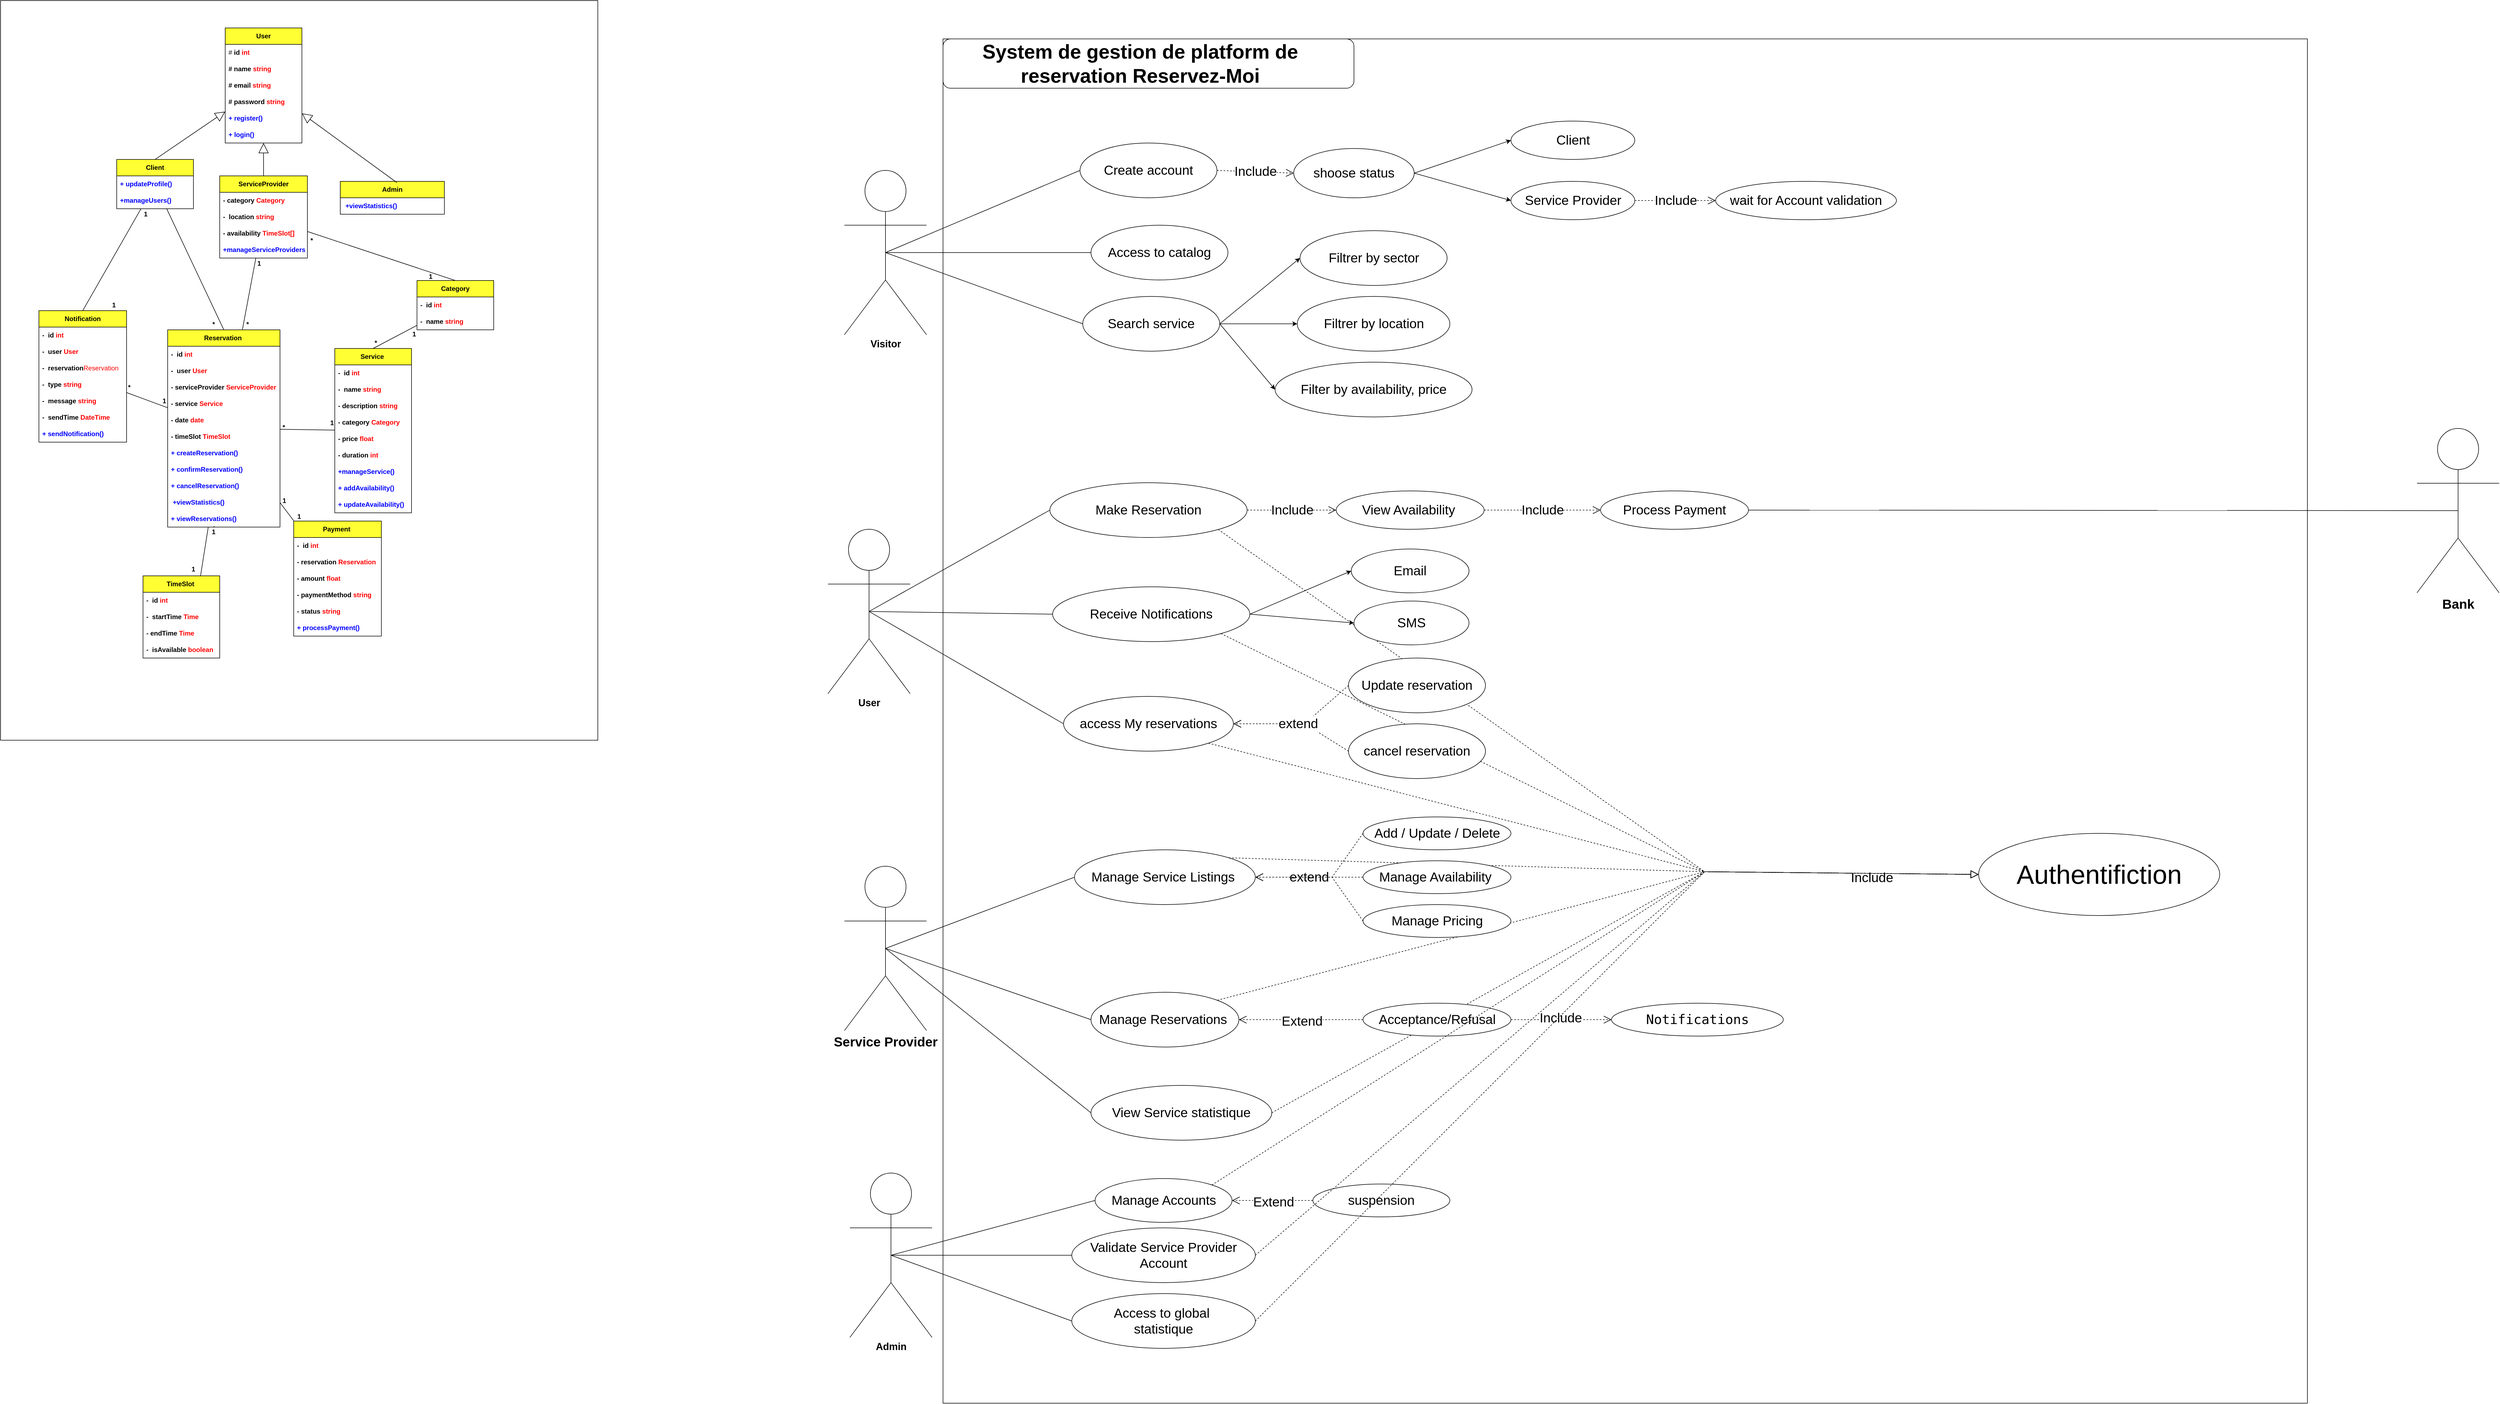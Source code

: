 <mxfile version="26.0.16">
  <diagram name="Page-1" id="929967ad-93f9-6ef4-fab6-5d389245f69c">
    <mxGraphModel dx="5723.5" dy="2325" grid="1" gridSize="10" guides="1" tooltips="1" connect="1" arrows="1" fold="1" page="1" pageScale="1.5" pageWidth="1169" pageHeight="826" background="none" math="0" shadow="0">
      <root>
        <mxCell id="0" style=";html=1;" />
        <mxCell id="1" style=";html=1;" parent="0" />
        <mxCell id="1672d66443f91eb5-13" style="edgeStyle=orthogonalEdgeStyle;rounded=0;html=1;jettySize=auto;orthogonalLoop=1;endArrow=circlePlus;endFill=0;" parent="1" edge="1">
          <mxGeometry relative="1" as="geometry">
            <Array as="points">
              <mxPoint x="477" y="485" />
              <mxPoint x="517" y="485" />
            </Array>
            <mxPoint x="517.091" y="445" as="targetPoint" />
          </mxGeometry>
        </mxCell>
        <mxCell id="qNf4rlKYdI1ttesBb2EL-3" value="" style="whiteSpace=wrap;html=1;aspect=fixed;movable=0;resizable=0;rotatable=0;deletable=0;editable=0;locked=1;connectable=0;" parent="1" vertex="1">
          <mxGeometry x="110" y="160" width="2490" height="2490" as="geometry" />
        </mxCell>
        <mxCell id="qNf4rlKYdI1ttesBb2EL-4" value="" style="rounded=1;whiteSpace=wrap;html=1;movable=0;resizable=0;rotatable=0;deletable=0;editable=0;locked=1;connectable=0;" parent="1" vertex="1">
          <mxGeometry x="110" y="160" width="750" height="90" as="geometry" />
        </mxCell>
        <mxCell id="qNf4rlKYdI1ttesBb2EL-8" value="&lt;b&gt;&lt;font style=&quot;font-size: 18px;&quot;&gt;Visitor&lt;/font&gt;&lt;/b&gt;" style="shape=umlActor;verticalLabelPosition=bottom;verticalAlign=top;html=1;outlineConnect=0;movable=0;resizable=0;rotatable=0;deletable=0;editable=0;locked=1;connectable=0;" parent="1" vertex="1">
          <mxGeometry x="-70" y="400" width="150" height="300" as="geometry" />
        </mxCell>
        <mxCell id="qNf4rlKYdI1ttesBb2EL-11" value="&lt;pre style=&quot;font-family: var(--ds-font-family-code); overflow: auto; padding: calc(var(--ds-md-zoom)*8px)calc(var(--ds-md-zoom)*12px); text-wrap-mode: wrap; word-break: break-all; text-align: start; margin-top: 0px !important; margin-bottom: 0px !important;&quot;&gt;&lt;span style=&quot;font-size: 24px; text-align: center; white-space-collapse: collapse;&quot;&gt;Create account&lt;/span&gt;&lt;/pre&gt;" style="ellipse;whiteSpace=wrap;html=1;align=center;newEdgeStyle={&quot;edgeStyle&quot;:&quot;entityRelationEdgeStyle&quot;,&quot;startArrow&quot;:&quot;none&quot;,&quot;endArrow&quot;:&quot;none&quot;,&quot;segment&quot;:10,&quot;curved&quot;:1,&quot;sourcePerimeterSpacing&quot;:0,&quot;targetPerimeterSpacing&quot;:0};treeFolding=1;treeMoving=1;movable=0;resizable=0;rotatable=0;deletable=0;editable=0;locked=1;connectable=0;" parent="1" vertex="1">
          <mxGeometry x="360" y="350" width="250" height="100" as="geometry" />
        </mxCell>
        <mxCell id="qNf4rlKYdI1ttesBb2EL-12" value="&lt;pre style=&quot;font-family: var(--ds-font-family-code); overflow: auto; padding: calc(var(--ds-md-zoom)*8px)calc(var(--ds-md-zoom)*12px); text-wrap-mode: wrap; word-break: break-all; text-align: start; margin-top: 0px !important; margin-bottom: 0px !important;&quot;&gt;&lt;font style=&quot;font-size: 24px;&quot;&gt;Search service&lt;/font&gt;&lt;/pre&gt;" style="ellipse;whiteSpace=wrap;html=1;align=center;newEdgeStyle={&quot;edgeStyle&quot;:&quot;entityRelationEdgeStyle&quot;,&quot;startArrow&quot;:&quot;none&quot;,&quot;endArrow&quot;:&quot;none&quot;,&quot;segment&quot;:10,&quot;curved&quot;:1,&quot;sourcePerimeterSpacing&quot;:0,&quot;targetPerimeterSpacing&quot;:0};treeFolding=1;treeMoving=1;movable=0;resizable=0;rotatable=0;deletable=0;editable=0;locked=1;connectable=0;" parent="1" vertex="1" collapsed="1">
          <mxGeometry x="365" y="630" width="250" height="100" as="geometry" />
        </mxCell>
        <mxCell id="qNf4rlKYdI1ttesBb2EL-18" value="" style="endArrow=none;html=1;rounded=0;entryX=0;entryY=0.5;entryDx=0;entryDy=0;exitX=0.5;exitY=0.5;exitDx=0;exitDy=0;exitPerimeter=0;movable=0;resizable=0;rotatable=0;deletable=0;editable=0;locked=1;connectable=0;" parent="1" source="qNf4rlKYdI1ttesBb2EL-8" target="qNf4rlKYdI1ttesBb2EL-11" edge="1">
          <mxGeometry width="50" height="50" relative="1" as="geometry">
            <mxPoint x="710" y="560" as="sourcePoint" />
            <mxPoint x="760" y="510" as="targetPoint" />
          </mxGeometry>
        </mxCell>
        <mxCell id="qNf4rlKYdI1ttesBb2EL-19" value="" style="endArrow=none;html=1;rounded=0;entryX=0.5;entryY=0.5;entryDx=0;entryDy=0;entryPerimeter=0;exitX=0;exitY=0.5;exitDx=0;exitDy=0;movable=0;resizable=0;rotatable=0;deletable=0;editable=0;locked=1;connectable=0;" parent="1" source="qNf4rlKYdI1ttesBb2EL-12" target="qNf4rlKYdI1ttesBb2EL-8" edge="1">
          <mxGeometry width="50" height="50" relative="1" as="geometry">
            <mxPoint x="300" y="760" as="sourcePoint" />
            <mxPoint x="760" y="510" as="targetPoint" />
          </mxGeometry>
        </mxCell>
        <mxCell id="EctgdKmscyfvEyh2-daM-1" value="&lt;b&gt;&lt;font style=&quot;font-size: 18px;&quot;&gt;User&lt;/font&gt;&lt;/b&gt;" style="shape=umlActor;verticalLabelPosition=bottom;verticalAlign=top;html=1;outlineConnect=0;movable=0;resizable=0;rotatable=0;deletable=0;editable=0;locked=1;connectable=0;" parent="1" vertex="1">
          <mxGeometry x="-100" y="1055" width="150" height="300" as="geometry" />
        </mxCell>
        <mxCell id="EctgdKmscyfvEyh2-daM-7" value="&lt;pre style=&quot;font-family: var(--ds-font-family-code); overflow: auto; padding: calc(var(--ds-md-zoom)*8px)calc(var(--ds-md-zoom)*12px); text-wrap-mode: wrap; word-break: break-all; text-align: start; margin-top: 0px !important; margin-bottom: 0px !important;&quot;&gt;&lt;pre style=&quot;font-family: var(--ds-font-family-code); overflow: auto; padding: calc(var(--ds-md-zoom)*8px)calc(var(--ds-md-zoom)*12px); text-wrap-mode: wrap; word-break: break-all; margin-top: 0px !important; margin-bottom: 0px !important;&quot;&gt;&lt;font style=&quot;font-size: 24px;&quot;&gt;Receive Notifications&lt;/font&gt;&lt;/pre&gt;&lt;/pre&gt;" style="ellipse;whiteSpace=wrap;html=1;align=center;newEdgeStyle={&quot;edgeStyle&quot;:&quot;entityRelationEdgeStyle&quot;,&quot;startArrow&quot;:&quot;none&quot;,&quot;endArrow&quot;:&quot;none&quot;,&quot;segment&quot;:10,&quot;curved&quot;:1,&quot;sourcePerimeterSpacing&quot;:0,&quot;targetPerimeterSpacing&quot;:0};treeFolding=1;treeMoving=1;movable=0;resizable=0;rotatable=0;deletable=0;editable=0;locked=1;connectable=0;" parent="1" vertex="1" collapsed="1">
          <mxGeometry x="310" y="1160" width="360" height="100" as="geometry" />
        </mxCell>
        <mxCell id="EctgdKmscyfvEyh2-daM-8" value="&lt;font style=&quot;font-size: 24px;&quot;&gt;&lt;b&gt;Service Provider&lt;/b&gt;&lt;/font&gt;" style="shape=umlActor;verticalLabelPosition=bottom;verticalAlign=top;html=1;outlineConnect=0;movable=0;resizable=0;rotatable=0;deletable=0;editable=0;locked=1;connectable=0;" parent="1" vertex="1">
          <mxGeometry x="-70" y="1670" width="150" height="300" as="geometry" />
        </mxCell>
        <mxCell id="EctgdKmscyfvEyh2-daM-9" value="&lt;pre style=&quot;font-family: var(--ds-font-family-code); overflow: auto; padding: calc(var(--ds-md-zoom)*8px)calc(var(--ds-md-zoom)*12px); text-wrap-mode: wrap; word-break: break-all; margin-top: 0px !important; margin-bottom: 0px !important;&quot;&gt;&lt;pre style=&quot;font-family: var(--ds-font-family-code); overflow: auto; padding: calc(var(--ds-md-zoom)*8px)calc(var(--ds-md-zoom)*12px); text-wrap-mode: wrap; word-break: break-all; margin-top: 0px !important; margin-bottom: 0px !important;&quot;&gt;&lt;font style=&quot;font-size: 24px;&quot;&gt;Validate &lt;/font&gt;&lt;span style=&quot;font-family: var(--ds-font-family-code); background-color: transparent; color: light-dark(rgb(0, 0, 0), rgb(255, 255, 255)); font-size: 24px; white-space: nowrap;&quot;&gt;Service &lt;/span&gt;&lt;span style=&quot;font-family: var(--ds-font-family-code); background-color: transparent; color: light-dark(rgb(0, 0, 0), rgb(255, 255, 255)); font-size: 24px; white-space: nowrap;&quot;&gt;Provider&lt;/span&gt;&lt;/pre&gt;&lt;pre style=&quot;font-family: var(--ds-font-family-code); overflow: auto; padding: calc(var(--ds-md-zoom)*8px)calc(var(--ds-md-zoom)*12px); text-wrap-mode: wrap; word-break: break-all; margin-top: 0px !important; margin-bottom: 0px !important;&quot;&gt;&lt;font style=&quot;font-size: 24px;&quot;&gt;Account&lt;/font&gt;&lt;/pre&gt;&lt;/pre&gt;" style="ellipse;whiteSpace=wrap;html=1;align=center;newEdgeStyle={&quot;edgeStyle&quot;:&quot;entityRelationEdgeStyle&quot;,&quot;startArrow&quot;:&quot;none&quot;,&quot;endArrow&quot;:&quot;none&quot;,&quot;segment&quot;:10,&quot;curved&quot;:1,&quot;sourcePerimeterSpacing&quot;:0,&quot;targetPerimeterSpacing&quot;:0};treeFolding=1;treeMoving=1;movable=0;resizable=0;rotatable=0;deletable=0;editable=0;locked=1;connectable=0;" parent="1" vertex="1" collapsed="1">
          <mxGeometry x="345" y="2330" width="335" height="100" as="geometry" />
        </mxCell>
        <mxCell id="EctgdKmscyfvEyh2-daM-10" value="&lt;b&gt;&lt;font style=&quot;font-size: 18px;&quot;&gt;Admin&lt;/font&gt;&lt;/b&gt;" style="shape=umlActor;verticalLabelPosition=bottom;verticalAlign=top;html=1;outlineConnect=0;movable=0;resizable=0;rotatable=0;deletable=0;editable=0;locked=1;connectable=0;" parent="1" vertex="1">
          <mxGeometry x="-60" y="2230" width="150" height="300" as="geometry" />
        </mxCell>
        <mxCell id="EctgdKmscyfvEyh2-daM-13" value="" style="endArrow=none;html=1;rounded=0;exitX=0.5;exitY=0.5;exitDx=0;exitDy=0;exitPerimeter=0;entryX=0;entryY=0.5;entryDx=0;entryDy=0;movable=0;resizable=0;rotatable=0;deletable=0;editable=0;locked=1;connectable=0;" parent="1" source="EctgdKmscyfvEyh2-daM-10" target="EctgdKmscyfvEyh2-daM-9" edge="1">
          <mxGeometry width="50" height="50" relative="1" as="geometry">
            <mxPoint x="600" y="1560" as="sourcePoint" />
            <mxPoint x="650" y="1510" as="targetPoint" />
          </mxGeometry>
        </mxCell>
        <mxCell id="EctgdKmscyfvEyh2-daM-14" value="&lt;pre style=&quot;font-family: var(--ds-font-family-code); overflow: auto; padding: calc(var(--ds-md-zoom)*8px)calc(var(--ds-md-zoom)*12px); text-wrap-mode: wrap; word-break: break-all; text-align: start; margin-top: 0px !important; margin-bottom: 0px !important;&quot;&gt;&lt;pre style=&quot;font-family: var(--ds-font-family-code); overflow: auto; padding: calc(var(--ds-md-zoom)*8px)calc(var(--ds-md-zoom)*12px); text-wrap-mode: wrap; word-break: break-all; margin-top: 0px !important; margin-bottom: 0px !important;&quot;&gt;&lt;font style=&quot;font-size: 24px;&quot;&gt;Manage Reservations &lt;/font&gt;&lt;/pre&gt;&lt;/pre&gt;" style="ellipse;whiteSpace=wrap;html=1;align=center;newEdgeStyle={&quot;edgeStyle&quot;:&quot;entityRelationEdgeStyle&quot;,&quot;startArrow&quot;:&quot;none&quot;,&quot;endArrow&quot;:&quot;none&quot;,&quot;segment&quot;:10,&quot;curved&quot;:1,&quot;sourcePerimeterSpacing&quot;:0,&quot;targetPerimeterSpacing&quot;:0};treeFolding=1;treeMoving=1;movable=0;resizable=0;rotatable=0;deletable=0;editable=0;locked=1;connectable=0;" parent="1" vertex="1" collapsed="1">
          <mxGeometry x="380" y="1900" width="270" height="100" as="geometry" />
        </mxCell>
        <mxCell id="EctgdKmscyfvEyh2-daM-16" value="&lt;pre style=&quot;font-family: var(--ds-font-family-code); overflow: auto; padding: calc(var(--ds-md-zoom)*8px)calc(var(--ds-md-zoom)*12px); text-wrap-mode: wrap; word-break: break-all; text-align: start; margin-top: 0px !important; margin-bottom: 0px !important;&quot;&gt;&lt;font style=&quot;font-size: 24px;&quot;&gt;Filtrer by sector&lt;/font&gt;&lt;/pre&gt;" style="ellipse;whiteSpace=wrap;html=1;align=center;newEdgeStyle={&quot;edgeStyle&quot;:&quot;entityRelationEdgeStyle&quot;,&quot;startArrow&quot;:&quot;none&quot;,&quot;endArrow&quot;:&quot;none&quot;,&quot;segment&quot;:10,&quot;curved&quot;:1,&quot;sourcePerimeterSpacing&quot;:0,&quot;targetPerimeterSpacing&quot;:0};treeFolding=1;treeMoving=1;movable=0;resizable=0;rotatable=0;deletable=0;editable=0;locked=1;connectable=0;" parent="1" vertex="1" collapsed="1">
          <mxGeometry x="761.5" y="510" width="268.5" height="100" as="geometry" />
        </mxCell>
        <mxCell id="EctgdKmscyfvEyh2-daM-17" value="&lt;pre style=&quot;font-family: var(--ds-font-family-code); overflow: auto; padding: calc(var(--ds-md-zoom)*8px)calc(var(--ds-md-zoom)*12px); text-wrap-mode: wrap; word-break: break-all; margin-top: 0px !important; margin-bottom: 0px !important;&quot;&gt;&lt;font style=&quot;font-size: 24px;&quot;&gt;Filtrer by location&lt;/font&gt;&lt;/pre&gt;" style="ellipse;whiteSpace=wrap;html=1;align=center;newEdgeStyle={&quot;edgeStyle&quot;:&quot;entityRelationEdgeStyle&quot;,&quot;startArrow&quot;:&quot;none&quot;,&quot;endArrow&quot;:&quot;none&quot;,&quot;segment&quot;:10,&quot;curved&quot;:1,&quot;sourcePerimeterSpacing&quot;:0,&quot;targetPerimeterSpacing&quot;:0};treeFolding=1;treeMoving=1;movable=0;resizable=0;rotatable=0;deletable=0;editable=0;locked=1;connectable=0;" parent="1" vertex="1" collapsed="1">
          <mxGeometry x="756.5" y="630" width="278.5" height="100" as="geometry" />
        </mxCell>
        <mxCell id="EctgdKmscyfvEyh2-daM-18" value="&lt;pre style=&quot;font-family: var(--ds-font-family-code); overflow: auto; padding: calc(var(--ds-md-zoom)*8px)calc(var(--ds-md-zoom)*12px); text-wrap-mode: wrap; word-break: break-all; margin-top: 0px !important; margin-bottom: 0px !important;&quot;&gt;&lt;font style=&quot;font-size: 24px;&quot;&gt;Filter by availability, price&lt;/font&gt;&lt;/pre&gt;" style="ellipse;whiteSpace=wrap;html=1;align=center;newEdgeStyle={&quot;edgeStyle&quot;:&quot;entityRelationEdgeStyle&quot;,&quot;startArrow&quot;:&quot;none&quot;,&quot;endArrow&quot;:&quot;none&quot;,&quot;segment&quot;:10,&quot;curved&quot;:1,&quot;sourcePerimeterSpacing&quot;:0,&quot;targetPerimeterSpacing&quot;:0};treeFolding=1;treeMoving=1;movable=0;resizable=0;rotatable=0;deletable=0;editable=0;locked=1;connectable=0;" parent="1" vertex="1" collapsed="1">
          <mxGeometry x="716" y="750" width="359.5" height="100" as="geometry" />
        </mxCell>
        <mxCell id="EctgdKmscyfvEyh2-daM-23" value="" style="endArrow=classic;html=1;rounded=0;entryX=0;entryY=0.5;entryDx=0;entryDy=0;exitX=1;exitY=0.5;exitDx=0;exitDy=0;movable=0;resizable=0;rotatable=0;deletable=0;editable=0;locked=1;connectable=0;" parent="1" source="qNf4rlKYdI1ttesBb2EL-12" target="EctgdKmscyfvEyh2-daM-16" edge="1">
          <mxGeometry width="50" height="50" relative="1" as="geometry">
            <mxPoint x="545" y="610" as="sourcePoint" />
            <mxPoint x="595" y="560" as="targetPoint" />
          </mxGeometry>
        </mxCell>
        <mxCell id="EctgdKmscyfvEyh2-daM-24" value="" style="endArrow=classic;html=1;rounded=0;entryX=0;entryY=0.5;entryDx=0;entryDy=0;exitX=1;exitY=0.5;exitDx=0;exitDy=0;movable=0;resizable=0;rotatable=0;deletable=0;editable=0;locked=1;connectable=0;" parent="1" source="qNf4rlKYdI1ttesBb2EL-12" target="EctgdKmscyfvEyh2-daM-17" edge="1">
          <mxGeometry width="50" height="50" relative="1" as="geometry">
            <mxPoint x="625" y="690" as="sourcePoint" />
            <mxPoint x="767" y="570" as="targetPoint" />
          </mxGeometry>
        </mxCell>
        <mxCell id="EctgdKmscyfvEyh2-daM-25" value="" style="endArrow=classic;html=1;rounded=0;entryX=0;entryY=0.5;entryDx=0;entryDy=0;exitX=1;exitY=0.5;exitDx=0;exitDy=0;movable=0;resizable=0;rotatable=0;deletable=0;editable=0;locked=1;connectable=0;" parent="1" source="qNf4rlKYdI1ttesBb2EL-12" target="EctgdKmscyfvEyh2-daM-18" edge="1">
          <mxGeometry width="50" height="50" relative="1" as="geometry">
            <mxPoint x="625" y="690" as="sourcePoint" />
            <mxPoint x="767" y="690" as="targetPoint" />
          </mxGeometry>
        </mxCell>
        <mxCell id="EctgdKmscyfvEyh2-daM-26" value="&lt;pre style=&quot;text-align: center; font-family: var(--ds-font-family-code); overflow: auto; padding: calc(var(--ds-md-zoom)*8px)calc(var(--ds-md-zoom)*12px); text-wrap-mode: wrap; word-break: break-all; margin-top: 0px !important; margin-bottom: 0px !important;&quot;&gt;&lt;span style=&quot;font-size: 24px; white-space-collapse: collapse;&quot;&gt;shoose status&lt;/span&gt;&lt;/pre&gt;" style="ellipse;whiteSpace=wrap;html=1;align=center;newEdgeStyle={&quot;edgeStyle&quot;:&quot;entityRelationEdgeStyle&quot;,&quot;startArrow&quot;:&quot;none&quot;,&quot;endArrow&quot;:&quot;none&quot;,&quot;segment&quot;:10,&quot;curved&quot;:1,&quot;sourcePerimeterSpacing&quot;:0,&quot;targetPerimeterSpacing&quot;:0};treeFolding=1;treeMoving=1;movable=0;resizable=0;rotatable=0;deletable=0;editable=0;locked=1;connectable=0;" parent="1" vertex="1">
          <mxGeometry x="750" y="360" width="220" height="90" as="geometry" />
        </mxCell>
        <mxCell id="EctgdKmscyfvEyh2-daM-28" value="&lt;font style=&quot;font-size: 24px;&quot;&gt;Include&lt;/font&gt;" style="endArrow=open;endSize=12;dashed=1;html=1;rounded=0;entryX=0;entryY=0.5;entryDx=0;entryDy=0;exitX=1;exitY=0.5;exitDx=0;exitDy=0;movable=0;resizable=0;rotatable=0;deletable=0;editable=0;locked=1;connectable=0;" parent="1" source="qNf4rlKYdI1ttesBb2EL-11" target="EctgdKmscyfvEyh2-daM-26" edge="1">
          <mxGeometry width="160" relative="1" as="geometry">
            <mxPoint x="490" y="310" as="sourcePoint" />
            <mxPoint x="650" y="310" as="targetPoint" />
          </mxGeometry>
        </mxCell>
        <mxCell id="EctgdKmscyfvEyh2-daM-29" value="" style="endArrow=none;html=1;rounded=0;exitX=0.5;exitY=0.5;exitDx=0;exitDy=0;exitPerimeter=0;entryX=0;entryY=0.5;entryDx=0;entryDy=0;movable=0;resizable=0;rotatable=0;deletable=0;editable=0;locked=1;connectable=0;" parent="1" source="EctgdKmscyfvEyh2-daM-8" target="EctgdKmscyfvEyh2-daM-14" edge="1">
          <mxGeometry width="50" height="50" relative="1" as="geometry">
            <mxPoint x="15" y="2019" as="sourcePoint" />
            <mxPoint x="355" y="1919" as="targetPoint" />
          </mxGeometry>
        </mxCell>
        <mxCell id="EctgdKmscyfvEyh2-daM-30" value="" style="endArrow=none;html=1;rounded=0;exitX=0.5;exitY=0.5;exitDx=0;exitDy=0;exitPerimeter=0;entryX=0;entryY=0.5;entryDx=0;entryDy=0;movable=0;resizable=0;rotatable=0;deletable=0;editable=0;locked=1;connectable=0;" parent="1" source="EctgdKmscyfvEyh2-daM-1" target="EctgdKmscyfvEyh2-daM-7" edge="1">
          <mxGeometry width="50" height="50" relative="1" as="geometry">
            <mxPoint x="15" y="1660" as="sourcePoint" />
            <mxPoint x="370" y="1660" as="targetPoint" />
          </mxGeometry>
        </mxCell>
        <mxCell id="EctgdKmscyfvEyh2-daM-31" value="&lt;pre style=&quot;font-family: var(--ds-font-family-code); overflow: auto; padding: calc(var(--ds-md-zoom)*8px)calc(var(--ds-md-zoom)*12px); text-wrap-mode: wrap; word-break: break-all; text-align: start; margin-top: 0px !important; margin-bottom: 0px !important;&quot;&gt;&lt;span style=&quot;font-size: 24px;&quot;&gt;access My reservations&lt;/span&gt;&lt;/pre&gt;" style="ellipse;whiteSpace=wrap;html=1;align=center;newEdgeStyle={&quot;edgeStyle&quot;:&quot;entityRelationEdgeStyle&quot;,&quot;startArrow&quot;:&quot;none&quot;,&quot;endArrow&quot;:&quot;none&quot;,&quot;segment&quot;:10,&quot;curved&quot;:1,&quot;sourcePerimeterSpacing&quot;:0,&quot;targetPerimeterSpacing&quot;:0};treeFolding=1;treeMoving=1;movable=0;resizable=0;rotatable=0;deletable=0;editable=0;locked=1;connectable=0;" parent="1" vertex="1" collapsed="1">
          <mxGeometry x="330" y="1360" width="310" height="100" as="geometry" />
        </mxCell>
        <mxCell id="EctgdKmscyfvEyh2-daM-32" value="" style="endArrow=none;html=1;rounded=0;exitX=0.5;exitY=0.5;exitDx=0;exitDy=0;exitPerimeter=0;entryX=0;entryY=0.5;entryDx=0;entryDy=0;movable=0;resizable=0;rotatable=0;deletable=0;editable=0;locked=1;connectable=0;" parent="1" source="EctgdKmscyfvEyh2-daM-1" target="EctgdKmscyfvEyh2-daM-31" edge="1">
          <mxGeometry width="50" height="50" relative="1" as="geometry">
            <mxPoint x="15" y="1260" as="sourcePoint" />
            <mxPoint x="330" y="1260" as="targetPoint" />
          </mxGeometry>
        </mxCell>
        <mxCell id="EctgdKmscyfvEyh2-daM-35" value="" style="endArrow=open;endSize=12;dashed=1;html=1;rounded=0;exitX=0;exitY=0.5;exitDx=0;exitDy=0;entryX=1;entryY=0.5;entryDx=0;entryDy=0;movable=0;resizable=0;rotatable=0;deletable=0;editable=0;locked=1;connectable=0;" parent="1" source="EctgdKmscyfvEyh2-daM-34" target="EctgdKmscyfvEyh2-daM-31" edge="1">
          <mxGeometry width="160" relative="1" as="geometry">
            <mxPoint x="650" y="1270" as="sourcePoint" />
            <mxPoint x="780" y="1330" as="targetPoint" />
            <Array as="points">
              <mxPoint x="770" y="1410" />
            </Array>
          </mxGeometry>
        </mxCell>
        <mxCell id="EctgdKmscyfvEyh2-daM-36" value="&lt;font style=&quot;font-size: 24px;&quot;&gt;extend&lt;/font&gt;" style="endArrow=open;endSize=12;dashed=1;html=1;rounded=0;exitX=0;exitY=0.5;exitDx=0;exitDy=0;entryX=1;entryY=0.5;entryDx=0;entryDy=0;movable=0;resizable=0;rotatable=0;deletable=0;editable=0;locked=1;connectable=0;" parent="1" source="EctgdKmscyfvEyh2-daM-33" target="EctgdKmscyfvEyh2-daM-31" edge="1">
          <mxGeometry width="160" relative="1" as="geometry">
            <mxPoint x="590" y="1420" as="sourcePoint" />
            <mxPoint x="780" y="1480" as="targetPoint" />
            <Array as="points">
              <mxPoint x="770" y="1410" />
            </Array>
          </mxGeometry>
        </mxCell>
        <mxCell id="EctgdKmscyfvEyh2-daM-41" value="&lt;pre style=&quot;overflow: auto; padding: calc(var(--ds-md-zoom)*8px)calc(var(--ds-md-zoom)*12px); word-break: break-all; text-align: start; margin-top: 0px !important; margin-bottom: 0px !important;&quot;&gt;&lt;pre style=&quot;overflow: auto; padding: calc(var(--ds-md-zoom)*8px)calc(var(--ds-md-zoom)*12px); word-break: break-all; margin-top: 0px !important; margin-bottom: 0px !important;&quot;&gt;&lt;font face=&quot;Helvetica&quot;&gt;&lt;span style=&quot;font-size: 24px; text-wrap-mode: wrap;&quot;&gt;Manage Accounts&lt;/span&gt;&lt;/font&gt;&lt;font face=&quot;var(--ds-font-family-code)&quot;&gt;&lt;span style=&quot;text-wrap-mode: wrap;&quot;&gt;&lt;/span&gt;&lt;/font&gt;&lt;/pre&gt;&lt;/pre&gt;" style="ellipse;whiteSpace=wrap;html=1;align=center;newEdgeStyle={&quot;edgeStyle&quot;:&quot;entityRelationEdgeStyle&quot;,&quot;startArrow&quot;:&quot;none&quot;,&quot;endArrow&quot;:&quot;none&quot;,&quot;segment&quot;:10,&quot;curved&quot;:1,&quot;sourcePerimeterSpacing&quot;:0,&quot;targetPerimeterSpacing&quot;:0};treeFolding=1;treeMoving=1;movable=0;resizable=0;rotatable=0;deletable=0;editable=0;locked=1;connectable=0;" parent="1" vertex="1" collapsed="1">
          <mxGeometry x="387.5" y="2240" width="250" height="80" as="geometry" />
        </mxCell>
        <mxCell id="EctgdKmscyfvEyh2-daM-42" value="" style="endArrow=none;html=1;rounded=0;exitX=0.5;exitY=0.5;exitDx=0;exitDy=0;exitPerimeter=0;entryX=0;entryY=0.5;entryDx=0;entryDy=0;movable=0;resizable=0;rotatable=0;deletable=0;editable=0;locked=1;connectable=0;" parent="1" source="EctgdKmscyfvEyh2-daM-10" target="EctgdKmscyfvEyh2-daM-41" edge="1">
          <mxGeometry width="50" height="50" relative="1" as="geometry">
            <mxPoint x="15" y="2170" as="sourcePoint" />
            <mxPoint x="355" y="2019" as="targetPoint" />
          </mxGeometry>
        </mxCell>
        <mxCell id="EctgdKmscyfvEyh2-daM-46" value="&lt;pre style=&quot;overflow: auto; padding: calc(var(--ds-md-zoom)*8px)calc(var(--ds-md-zoom)*12px); word-break: break-all; text-align: start; margin-top: 0px !important; margin-bottom: 0px !important;&quot;&gt;&lt;font face=&quot;Helvetica&quot;&gt;&lt;span style=&quot;font-size: 24px; text-wrap-mode: wrap;&quot;&gt;Email&lt;/span&gt;&lt;/font&gt;&lt;font face=&quot;var(--ds-font-family-code)&quot;&gt;&lt;span style=&quot;text-wrap-mode: wrap;&quot;&gt;&lt;/span&gt;&lt;/font&gt;&lt;/pre&gt;" style="ellipse;whiteSpace=wrap;html=1;align=center;newEdgeStyle={&quot;edgeStyle&quot;:&quot;entityRelationEdgeStyle&quot;,&quot;startArrow&quot;:&quot;none&quot;,&quot;endArrow&quot;:&quot;none&quot;,&quot;segment&quot;:10,&quot;curved&quot;:1,&quot;sourcePerimeterSpacing&quot;:0,&quot;targetPerimeterSpacing&quot;:0};treeFolding=1;treeMoving=1;movable=0;resizable=0;rotatable=0;deletable=0;editable=0;locked=1;connectable=0;" parent="1" vertex="1" collapsed="1">
          <mxGeometry x="855" y="1091" width="215" height="80" as="geometry" />
        </mxCell>
        <mxCell id="EctgdKmscyfvEyh2-daM-48" value="" style="endArrow=classic;html=1;rounded=0;entryX=0;entryY=0.5;entryDx=0;entryDy=0;exitX=1;exitY=0.5;exitDx=0;exitDy=0;movable=0;resizable=0;rotatable=0;deletable=0;editable=0;locked=1;connectable=0;" parent="1" source="EctgdKmscyfvEyh2-daM-7" target="EctgdKmscyfvEyh2-daM-46" edge="1">
          <mxGeometry width="50" height="50" relative="1" as="geometry">
            <mxPoint x="620" y="670" as="sourcePoint" />
            <mxPoint x="761" y="670" as="targetPoint" />
          </mxGeometry>
        </mxCell>
        <mxCell id="EctgdKmscyfvEyh2-daM-49" value="" style="endArrow=classic;html=1;rounded=0;entryX=0;entryY=0.5;entryDx=0;entryDy=0;exitX=1;exitY=0.5;exitDx=0;exitDy=0;movable=0;resizable=0;rotatable=0;deletable=0;editable=0;locked=1;connectable=0;" parent="1" source="EctgdKmscyfvEyh2-daM-7" target="EctgdKmscyfvEyh2-daM-47" edge="1">
          <mxGeometry width="50" height="50" relative="1" as="geometry">
            <mxPoint x="680" y="1220" as="sourcePoint" />
            <mxPoint x="860" y="1120" as="targetPoint" />
          </mxGeometry>
        </mxCell>
        <mxCell id="EctgdKmscyfvEyh2-daM-50" value="&lt;pre style=&quot;font-family: var(--ds-font-family-code); overflow: auto; padding: calc(var(--ds-md-zoom)*8px)calc(var(--ds-md-zoom)*12px); text-wrap-mode: wrap; word-break: break-all; text-align: start; margin-top: 0px !important; margin-bottom: 0px !important;&quot;&gt;&lt;pre style=&quot;font-family: var(--ds-font-family-code); overflow: auto; padding: calc(var(--ds-md-zoom)*8px)calc(var(--ds-md-zoom)*12px); text-wrap-mode: wrap; word-break: break-all; margin-top: 0px !important; margin-bottom: 0px !important;&quot;&gt;&lt;font style=&quot;font-size: 24px;&quot;&gt;Make Reservation&lt;/font&gt;&lt;/pre&gt;&lt;/pre&gt;" style="ellipse;whiteSpace=wrap;html=1;align=center;newEdgeStyle={&quot;edgeStyle&quot;:&quot;entityRelationEdgeStyle&quot;,&quot;startArrow&quot;:&quot;none&quot;,&quot;endArrow&quot;:&quot;none&quot;,&quot;segment&quot;:10,&quot;curved&quot;:1,&quot;sourcePerimeterSpacing&quot;:0,&quot;targetPerimeterSpacing&quot;:0};treeFolding=1;treeMoving=1;movable=0;resizable=0;rotatable=0;deletable=0;editable=0;locked=1;connectable=0;" parent="1" vertex="1" collapsed="1">
          <mxGeometry x="305" y="970" width="360" height="100" as="geometry" />
        </mxCell>
        <mxCell id="EctgdKmscyfvEyh2-daM-51" value="" style="endArrow=none;html=1;rounded=0;exitX=0.5;exitY=0.5;exitDx=0;exitDy=0;exitPerimeter=0;entryX=0;entryY=0.5;entryDx=0;entryDy=0;movable=0;resizable=0;rotatable=0;deletable=0;editable=0;locked=1;connectable=0;" parent="1" source="EctgdKmscyfvEyh2-daM-1" target="EctgdKmscyfvEyh2-daM-50" edge="1">
          <mxGeometry width="50" height="50" relative="1" as="geometry">
            <mxPoint x="5" y="1220" as="sourcePoint" />
            <mxPoint x="320" y="1220" as="targetPoint" />
          </mxGeometry>
        </mxCell>
        <mxCell id="EctgdKmscyfvEyh2-daM-52" value="&lt;pre style=&quot;font-family: var(--ds-font-family-code); overflow: auto; padding: calc(var(--ds-md-zoom)*8px)calc(var(--ds-md-zoom)*12px); text-wrap-mode: wrap; word-break: break-all; text-align: start; margin-top: 0px !important; margin-bottom: 0px !important;&quot;&gt;&lt;pre style=&quot;font-family: var(--ds-font-family-code); overflow: auto; padding: calc(var(--ds-md-zoom)*8px)calc(var(--ds-md-zoom)*12px); text-wrap-mode: wrap; word-break: break-all; margin-top: 0px !important; margin-bottom: 0px !important;&quot;&gt;&lt;font style=&quot;font-size: 24px;&quot;&gt;View Availability &lt;/font&gt;&lt;/pre&gt;&lt;/pre&gt;" style="ellipse;whiteSpace=wrap;html=1;align=center;newEdgeStyle={&quot;edgeStyle&quot;:&quot;entityRelationEdgeStyle&quot;,&quot;startArrow&quot;:&quot;none&quot;,&quot;endArrow&quot;:&quot;none&quot;,&quot;segment&quot;:10,&quot;curved&quot;:1,&quot;sourcePerimeterSpacing&quot;:0,&quot;targetPerimeterSpacing&quot;:0};treeFolding=1;treeMoving=1;movable=0;resizable=0;rotatable=0;deletable=0;editable=0;locked=1;connectable=0;" parent="1" vertex="1" collapsed="1">
          <mxGeometry x="827.5" y="985" width="270" height="70" as="geometry" />
        </mxCell>
        <mxCell id="EctgdKmscyfvEyh2-daM-53" value="&lt;font style=&quot;font-size: 24px;&quot;&gt;Include&lt;/font&gt;" style="endArrow=open;endSize=12;dashed=1;html=1;rounded=0;entryX=0;entryY=0.5;entryDx=0;entryDy=0;exitX=1;exitY=0.5;exitDx=0;exitDy=0;movable=0;resizable=0;rotatable=0;deletable=0;editable=0;locked=1;connectable=0;" parent="1" source="EctgdKmscyfvEyh2-daM-50" target="EctgdKmscyfvEyh2-daM-52" edge="1">
          <mxGeometry width="160" relative="1" as="geometry">
            <mxPoint x="620" y="380" as="sourcePoint" />
            <mxPoint x="760" y="380" as="targetPoint" />
          </mxGeometry>
        </mxCell>
        <mxCell id="EctgdKmscyfvEyh2-daM-55" value="&lt;font style=&quot;font-size: 24px;&quot;&gt;&lt;b&gt;Bank&lt;/b&gt;&lt;/font&gt;" style="shape=umlActor;verticalLabelPosition=bottom;verticalAlign=top;html=1;outlineConnect=0;movable=0;resizable=0;rotatable=0;deletable=0;editable=0;locked=1;connectable=0;" parent="1" vertex="1">
          <mxGeometry x="2800" y="871" width="150" height="300" as="geometry" />
        </mxCell>
        <mxCell id="EctgdKmscyfvEyh2-daM-56" value="" style="endArrow=none;html=1;rounded=0;entryX=0.5;entryY=0.5;entryDx=0;entryDy=0;entryPerimeter=0;exitX=1;exitY=0.5;exitDx=0;exitDy=0;movable=0;resizable=0;rotatable=0;deletable=0;editable=0;locked=1;connectable=0;" parent="1" source="EctgdKmscyfvEyh2-daM-57" target="EctgdKmscyfvEyh2-daM-55" edge="1">
          <mxGeometry width="50" height="50" relative="1" as="geometry">
            <mxPoint x="1430" y="1020" as="sourcePoint" />
            <mxPoint x="315" y="1030" as="targetPoint" />
          </mxGeometry>
        </mxCell>
        <mxCell id="EctgdKmscyfvEyh2-daM-57" value="&lt;pre style=&quot;font-family: var(--ds-font-family-code); overflow: auto; padding: calc(var(--ds-md-zoom)*8px)calc(var(--ds-md-zoom)*12px); text-wrap-mode: wrap; word-break: break-all; text-align: start; margin-top: 0px !important; margin-bottom: 0px !important;&quot;&gt;&lt;pre style=&quot;font-family: var(--ds-font-family-code); overflow: auto; padding: calc(var(--ds-md-zoom)*8px)calc(var(--ds-md-zoom)*12px); text-wrap-mode: wrap; word-break: break-all; margin-top: 0px !important; margin-bottom: 0px !important;&quot;&gt;&lt;font style=&quot;font-size: 24px;&quot;&gt;Process Payment&lt;/font&gt;&lt;/pre&gt;&lt;/pre&gt;" style="ellipse;whiteSpace=wrap;html=1;align=center;newEdgeStyle={&quot;edgeStyle&quot;:&quot;entityRelationEdgeStyle&quot;,&quot;startArrow&quot;:&quot;none&quot;,&quot;endArrow&quot;:&quot;none&quot;,&quot;segment&quot;:10,&quot;curved&quot;:1,&quot;sourcePerimeterSpacing&quot;:0,&quot;targetPerimeterSpacing&quot;:0};treeFolding=1;treeMoving=1;movable=0;resizable=0;rotatable=0;deletable=0;editable=0;locked=1;connectable=0;" parent="1" vertex="1" collapsed="1">
          <mxGeometry x="1310" y="985" width="270" height="70" as="geometry" />
        </mxCell>
        <mxCell id="EctgdKmscyfvEyh2-daM-58" value="&lt;font style=&quot;font-size: 24px;&quot;&gt;Include&lt;/font&gt;" style="endArrow=open;endSize=12;dashed=1;html=1;rounded=0;entryX=0;entryY=0.5;entryDx=0;entryDy=0;exitX=1;exitY=0.5;exitDx=0;exitDy=0;movable=0;resizable=0;rotatable=0;deletable=0;editable=0;locked=1;connectable=0;" parent="1" source="EctgdKmscyfvEyh2-daM-52" target="EctgdKmscyfvEyh2-daM-57" edge="1">
          <mxGeometry width="160" relative="1" as="geometry">
            <mxPoint x="1025" y="1015" as="sourcePoint" />
            <mxPoint x="1242.5" y="380" as="targetPoint" />
          </mxGeometry>
        </mxCell>
        <mxCell id="EctgdKmscyfvEyh2-daM-59" value="&lt;pre style=&quot;font-family: var(--ds-font-family-code); overflow: auto; padding: calc(var(--ds-md-zoom)*8px)calc(var(--ds-md-zoom)*12px); text-wrap-mode: wrap; word-break: break-all; text-align: start; margin-top: 0px !important; margin-bottom: 0px !important;&quot;&gt;&lt;pre style=&quot;font-family: var(--ds-font-family-code); overflow: auto; padding: calc(var(--ds-md-zoom)*8px)calc(var(--ds-md-zoom)*12px); text-wrap-mode: wrap; word-break: break-all; margin-top: 0px !important; margin-bottom: 0px !important;&quot;&gt;&lt;font style=&quot;font-size: 24px;&quot;&gt;Manage Service Listings &lt;/font&gt;&lt;/pre&gt;&lt;/pre&gt;" style="ellipse;whiteSpace=wrap;html=1;align=center;newEdgeStyle={&quot;edgeStyle&quot;:&quot;entityRelationEdgeStyle&quot;,&quot;startArrow&quot;:&quot;none&quot;,&quot;endArrow&quot;:&quot;none&quot;,&quot;segment&quot;:10,&quot;curved&quot;:1,&quot;sourcePerimeterSpacing&quot;:0,&quot;targetPerimeterSpacing&quot;:0};treeFolding=1;treeMoving=1;movable=0;resizable=0;rotatable=0;deletable=0;editable=0;locked=1;connectable=0;" parent="1" vertex="1" collapsed="1">
          <mxGeometry x="350" y="1640" width="330" height="100" as="geometry" />
        </mxCell>
        <mxCell id="EctgdKmscyfvEyh2-daM-60" value="" style="endArrow=none;html=1;rounded=0;entryX=0;entryY=0.5;entryDx=0;entryDy=0;exitX=0.5;exitY=0.5;exitDx=0;exitDy=0;exitPerimeter=0;movable=0;resizable=0;rotatable=0;deletable=0;editable=0;locked=1;connectable=0;" parent="1" source="EctgdKmscyfvEyh2-daM-8" target="EctgdKmscyfvEyh2-daM-59" edge="1">
          <mxGeometry width="50" height="50" relative="1" as="geometry">
            <mxPoint x="15" y="1830" as="sourcePoint" />
            <mxPoint x="370" y="1830" as="targetPoint" />
          </mxGeometry>
        </mxCell>
        <mxCell id="EctgdKmscyfvEyh2-daM-61" value="&lt;pre style=&quot;font-family: var(--ds-font-family-code); overflow: auto; padding: calc(var(--ds-md-zoom)*8px)calc(var(--ds-md-zoom)*12px); text-wrap-mode: wrap; word-break: break-all; text-align: start; margin-top: 0px !important; margin-bottom: 0px !important;&quot;&gt;&lt;pre style=&quot;font-family: var(--ds-font-family-code); overflow: auto; padding: calc(var(--ds-md-zoom)*8px)calc(var(--ds-md-zoom)*12px); text-wrap-mode: wrap; word-break: break-all; margin-top: 0px !important; margin-bottom: 0px !important;&quot;&gt;&lt;font style=&quot;font-size: 24px;&quot;&gt;Add / Update / Delete&lt;/font&gt;&lt;/pre&gt;&lt;/pre&gt;" style="ellipse;whiteSpace=wrap;html=1;align=center;newEdgeStyle={&quot;edgeStyle&quot;:&quot;entityRelationEdgeStyle&quot;,&quot;startArrow&quot;:&quot;none&quot;,&quot;endArrow&quot;:&quot;none&quot;,&quot;segment&quot;:10,&quot;curved&quot;:1,&quot;sourcePerimeterSpacing&quot;:0,&quot;targetPerimeterSpacing&quot;:0};treeFolding=1;treeMoving=1;movable=0;resizable=0;rotatable=0;deletable=0;editable=0;locked=1;connectable=0;" parent="1" vertex="1" collapsed="1">
          <mxGeometry x="876.5" y="1580" width="270" height="60" as="geometry" />
        </mxCell>
        <mxCell id="EctgdKmscyfvEyh2-daM-63" value="&lt;font style=&quot;font-size: 24px;&quot;&gt;extend&lt;/font&gt;" style="endArrow=open;endSize=12;dashed=1;html=1;rounded=0;exitX=0;exitY=0.5;exitDx=0;exitDy=0;entryX=1;entryY=0.5;entryDx=0;entryDy=0;movable=0;resizable=0;rotatable=0;deletable=0;editable=0;locked=1;connectable=0;" parent="1" source="EctgdKmscyfvEyh2-daM-62" target="EctgdKmscyfvEyh2-daM-59" edge="1">
          <mxGeometry width="160" relative="1" as="geometry">
            <mxPoint x="650" y="1420" as="sourcePoint" />
            <mxPoint x="840" y="1690" as="targetPoint" />
            <Array as="points" />
          </mxGeometry>
        </mxCell>
        <mxCell id="EctgdKmscyfvEyh2-daM-64" value="" style="endArrow=open;endSize=12;dashed=1;html=1;rounded=0;exitX=0;exitY=0.5;exitDx=0;exitDy=0;entryX=1;entryY=0.5;entryDx=0;entryDy=0;movable=0;resizable=0;rotatable=0;deletable=0;editable=0;locked=1;connectable=0;" parent="1" source="EctgdKmscyfvEyh2-daM-61" target="EctgdKmscyfvEyh2-daM-59" edge="1">
          <mxGeometry width="160" relative="1" as="geometry">
            <mxPoint x="690" y="1700" as="sourcePoint" />
            <mxPoint x="820" y="1630" as="targetPoint" />
            <Array as="points">
              <mxPoint x="820" y="1690" />
            </Array>
          </mxGeometry>
        </mxCell>
        <mxCell id="EctgdKmscyfvEyh2-daM-66" value="" style="endArrow=open;endSize=12;dashed=1;html=1;rounded=0;exitX=0;exitY=0.5;exitDx=0;exitDy=0;entryX=1;entryY=0.5;entryDx=0;entryDy=0;movable=0;resizable=0;rotatable=0;deletable=0;editable=0;locked=1;connectable=0;" parent="1" source="EctgdKmscyfvEyh2-daM-65" target="EctgdKmscyfvEyh2-daM-59" edge="1">
          <mxGeometry width="160" relative="1" as="geometry">
            <mxPoint x="690" y="1700" as="sourcePoint" />
            <mxPoint x="887" y="1620" as="targetPoint" />
            <Array as="points">
              <mxPoint x="820" y="1690" />
            </Array>
          </mxGeometry>
        </mxCell>
        <mxCell id="EctgdKmscyfvEyh2-daM-70" value="&lt;pre style=&quot;overflow: auto; padding: calc(var(--ds-md-zoom)*8px)calc(var(--ds-md-zoom)*12px); word-break: break-all; text-align: start; margin-top: 0px !important; margin-bottom: 0px !important;&quot;&gt;&lt;pre style=&quot;overflow: auto; padding: calc(var(--ds-md-zoom)*8px)calc(var(--ds-md-zoom)*12px); word-break: break-all; margin-top: 0px !important; margin-bottom: 0px !important;&quot;&gt;&lt;font style=&quot;font-size: 24px;&quot;&gt;Notifications&lt;/font&gt;&lt;/pre&gt;&lt;/pre&gt;" style="ellipse;whiteSpace=wrap;html=1;align=center;newEdgeStyle={&quot;edgeStyle&quot;:&quot;entityRelationEdgeStyle&quot;,&quot;startArrow&quot;:&quot;none&quot;,&quot;endArrow&quot;:&quot;none&quot;,&quot;segment&quot;:10,&quot;curved&quot;:1,&quot;sourcePerimeterSpacing&quot;:0,&quot;targetPerimeterSpacing&quot;:0};treeFolding=1;treeMoving=1;movable=0;resizable=0;rotatable=0;deletable=0;editable=0;locked=1;connectable=0;" parent="1" vertex="1" collapsed="1">
          <mxGeometry x="1330" y="1920" width="313.5" height="60" as="geometry" />
        </mxCell>
        <mxCell id="EctgdKmscyfvEyh2-daM-71" value="" style="endArrow=open;endSize=12;dashed=1;html=1;rounded=0;exitX=0;exitY=0.5;exitDx=0;exitDy=0;entryX=1;entryY=0.5;entryDx=0;entryDy=0;movable=0;resizable=0;rotatable=0;deletable=0;editable=0;locked=1;connectable=0;" parent="1" source="EctgdKmscyfvEyh2-daM-69" target="EctgdKmscyfvEyh2-daM-14" edge="1">
          <mxGeometry width="160" relative="1" as="geometry">
            <mxPoint x="690" y="1700" as="sourcePoint" />
            <mxPoint x="887" y="1780" as="targetPoint" />
            <Array as="points" />
          </mxGeometry>
        </mxCell>
        <mxCell id="EctgdKmscyfvEyh2-daM-72" value="&lt;font style=&quot;font-size: 24px;&quot;&gt;Extend&lt;/font&gt;" style="edgeLabel;html=1;align=center;verticalAlign=middle;resizable=0;points=[];movable=0;rotatable=0;deletable=0;editable=0;locked=1;connectable=0;" parent="EctgdKmscyfvEyh2-daM-71" vertex="1" connectable="0">
          <mxGeometry x="-0.017" y="3" relative="1" as="geometry">
            <mxPoint as="offset" />
          </mxGeometry>
        </mxCell>
        <mxCell id="EctgdKmscyfvEyh2-daM-73" value="" style="endArrow=open;endSize=12;dashed=1;html=1;rounded=0;exitX=1;exitY=0.5;exitDx=0;exitDy=0;entryX=0;entryY=0.5;entryDx=0;entryDy=0;movable=0;resizable=0;rotatable=0;deletable=0;editable=0;locked=1;connectable=0;" parent="1" source="EctgdKmscyfvEyh2-daM-69" target="EctgdKmscyfvEyh2-daM-70" edge="1">
          <mxGeometry width="160" relative="1" as="geometry">
            <mxPoint x="660" y="1960" as="sourcePoint" />
            <mxPoint x="887" y="1960" as="targetPoint" />
            <Array as="points" />
          </mxGeometry>
        </mxCell>
        <mxCell id="EctgdKmscyfvEyh2-daM-74" value="&lt;font style=&quot;font-size: 24px;&quot;&gt;Include&lt;/font&gt;" style="edgeLabel;html=1;align=center;verticalAlign=middle;resizable=0;points=[];movable=0;rotatable=0;deletable=0;editable=0;locked=1;connectable=0;" parent="EctgdKmscyfvEyh2-daM-73" vertex="1" connectable="0">
          <mxGeometry x="-0.017" y="3" relative="1" as="geometry">
            <mxPoint as="offset" />
          </mxGeometry>
        </mxCell>
        <mxCell id="EctgdKmscyfvEyh2-daM-78" value="&lt;pre style=&quot;overflow: auto; padding: calc(var(--ds-md-zoom)*8px)calc(var(--ds-md-zoom)*12px); word-break: break-all; text-align: start; margin-top: 0px !important; margin-bottom: 0px !important;&quot;&gt;&lt;pre style=&quot;overflow: auto; padding: calc(var(--ds-md-zoom)*8px)calc(var(--ds-md-zoom)*12px); word-break: break-all; margin-top: 0px !important; margin-bottom: 0px !important;&quot;&gt;&lt;font face=&quot;Helvetica&quot;&gt;&lt;span style=&quot;font-size: 24px; text-wrap-mode: wrap;&quot;&gt;suspension&lt;/span&gt;&lt;/font&gt;&lt;/pre&gt;&lt;/pre&gt;" style="ellipse;whiteSpace=wrap;html=1;align=center;newEdgeStyle={&quot;edgeStyle&quot;:&quot;entityRelationEdgeStyle&quot;,&quot;startArrow&quot;:&quot;none&quot;,&quot;endArrow&quot;:&quot;none&quot;,&quot;segment&quot;:10,&quot;curved&quot;:1,&quot;sourcePerimeterSpacing&quot;:0,&quot;targetPerimeterSpacing&quot;:0};treeFolding=1;treeMoving=1;movable=0;resizable=0;rotatable=0;deletable=0;editable=0;locked=1;connectable=0;" parent="1" vertex="1" collapsed="1">
          <mxGeometry x="785" y="2250" width="250" height="60" as="geometry" />
        </mxCell>
        <mxCell id="EctgdKmscyfvEyh2-daM-79" value="" style="endArrow=open;endSize=12;dashed=1;html=1;rounded=0;entryX=1;entryY=0.5;entryDx=0;entryDy=0;exitX=0;exitY=0.5;exitDx=0;exitDy=0;movable=0;resizable=0;rotatable=0;deletable=0;editable=0;locked=1;connectable=0;" parent="1" source="EctgdKmscyfvEyh2-daM-78" target="EctgdKmscyfvEyh2-daM-41" edge="1">
          <mxGeometry width="160" relative="1" as="geometry">
            <mxPoint x="780" y="2280" as="sourcePoint" />
            <mxPoint x="665" y="1990" as="targetPoint" />
            <Array as="points" />
          </mxGeometry>
        </mxCell>
        <mxCell id="EctgdKmscyfvEyh2-daM-80" value="&lt;font style=&quot;font-size: 24px;&quot;&gt;Extend&lt;/font&gt;" style="edgeLabel;html=1;align=center;verticalAlign=middle;resizable=0;points=[];movable=0;rotatable=0;deletable=0;editable=0;locked=1;connectable=0;" parent="EctgdKmscyfvEyh2-daM-79" vertex="1" connectable="0">
          <mxGeometry x="-0.017" y="3" relative="1" as="geometry">
            <mxPoint as="offset" />
          </mxGeometry>
        </mxCell>
        <mxCell id="EctgdKmscyfvEyh2-daM-81" value="&lt;pre style=&quot;font-family: var(--ds-font-family-code); overflow: auto; padding: calc(var(--ds-md-zoom)*8px)calc(var(--ds-md-zoom)*12px); text-wrap-mode: wrap; word-break: break-all; text-align: start; margin-top: 0px !important; margin-bottom: 0px !important;&quot;&gt;&lt;span style=&quot;font-size: 24px; text-align: center; white-space-collapse: collapse;&quot;&gt;Access to catalog&lt;/span&gt;&lt;/pre&gt;" style="ellipse;whiteSpace=wrap;html=1;align=center;newEdgeStyle={&quot;edgeStyle&quot;:&quot;entityRelationEdgeStyle&quot;,&quot;startArrow&quot;:&quot;none&quot;,&quot;endArrow&quot;:&quot;none&quot;,&quot;segment&quot;:10,&quot;curved&quot;:1,&quot;sourcePerimeterSpacing&quot;:0,&quot;targetPerimeterSpacing&quot;:0};treeFolding=1;treeMoving=1;movable=0;resizable=0;rotatable=0;deletable=0;editable=0;locked=1;connectable=0;" parent="1" vertex="1">
          <mxGeometry x="380" y="500" width="250" height="100" as="geometry" />
        </mxCell>
        <mxCell id="EctgdKmscyfvEyh2-daM-82" value="" style="endArrow=none;html=1;rounded=0;entryX=0.5;entryY=0.5;entryDx=0;entryDy=0;entryPerimeter=0;exitX=0;exitY=0.5;exitDx=0;exitDy=0;movable=0;resizable=0;rotatable=0;deletable=0;editable=0;locked=1;connectable=0;" parent="1" source="EctgdKmscyfvEyh2-daM-81" target="qNf4rlKYdI1ttesBb2EL-8" edge="1">
          <mxGeometry width="50" height="50" relative="1" as="geometry">
            <mxPoint x="370" y="750" as="sourcePoint" />
            <mxPoint x="15" y="520" as="targetPoint" />
          </mxGeometry>
        </mxCell>
        <mxCell id="EctgdKmscyfvEyh2-daM-83" value="&lt;pre style=&quot;font-family: var(--ds-font-family-code); overflow: auto; padding: calc(var(--ds-md-zoom)*8px)calc(var(--ds-md-zoom)*12px); text-wrap-mode: wrap; word-break: break-all; text-align: start; margin-top: 0px !important; margin-bottom: 0px !important;&quot;&gt;&lt;font style=&quot;font-size: 24px;&quot;&gt;Client&lt;/font&gt;&lt;/pre&gt;" style="ellipse;whiteSpace=wrap;html=1;align=center;newEdgeStyle={&quot;edgeStyle&quot;:&quot;entityRelationEdgeStyle&quot;,&quot;startArrow&quot;:&quot;none&quot;,&quot;endArrow&quot;:&quot;none&quot;,&quot;segment&quot;:10,&quot;curved&quot;:1,&quot;sourcePerimeterSpacing&quot;:0,&quot;targetPerimeterSpacing&quot;:0};treeFolding=1;treeMoving=1;movable=0;resizable=0;rotatable=0;deletable=0;editable=0;locked=1;connectable=0;" parent="1" vertex="1" collapsed="1">
          <mxGeometry x="1146.5" y="310" width="226" height="70" as="geometry" />
        </mxCell>
        <mxCell id="EctgdKmscyfvEyh2-daM-84" value="&lt;pre style=&quot;font-family: var(--ds-font-family-code); overflow: auto; padding: calc(var(--ds-md-zoom)*8px)calc(var(--ds-md-zoom)*12px); text-wrap-mode: wrap; word-break: break-all; text-align: start; margin-top: 0px !important; margin-bottom: 0px !important;&quot;&gt;&lt;span style=&quot;font-size: 24px; text-align: center; white-space: nowrap;&quot;&gt;Service Provider&lt;/span&gt;&lt;/pre&gt;" style="ellipse;whiteSpace=wrap;html=1;align=center;newEdgeStyle={&quot;edgeStyle&quot;:&quot;entityRelationEdgeStyle&quot;,&quot;startArrow&quot;:&quot;none&quot;,&quot;endArrow&quot;:&quot;none&quot;,&quot;segment&quot;:10,&quot;curved&quot;:1,&quot;sourcePerimeterSpacing&quot;:0,&quot;targetPerimeterSpacing&quot;:0};treeFolding=1;treeMoving=1;movable=0;resizable=0;rotatable=0;deletable=0;editable=0;locked=1;connectable=0;" parent="1" vertex="1" collapsed="1">
          <mxGeometry x="1146.5" y="420" width="226" height="70" as="geometry" />
        </mxCell>
        <mxCell id="EctgdKmscyfvEyh2-daM-85" value="" style="endArrow=classic;html=1;rounded=0;entryX=0;entryY=0.5;entryDx=0;entryDy=0;exitX=1;exitY=0.5;exitDx=0;exitDy=0;movable=0;resizable=0;rotatable=0;deletable=0;editable=0;locked=1;connectable=0;" parent="1" source="EctgdKmscyfvEyh2-daM-26" target="EctgdKmscyfvEyh2-daM-83" edge="1">
          <mxGeometry width="50" height="50" relative="1" as="geometry">
            <mxPoint x="625" y="690" as="sourcePoint" />
            <mxPoint x="771" y="570" as="targetPoint" />
          </mxGeometry>
        </mxCell>
        <mxCell id="EctgdKmscyfvEyh2-daM-86" value="" style="endArrow=classic;html=1;rounded=0;entryX=0;entryY=0.5;entryDx=0;entryDy=0;exitX=1;exitY=0.5;exitDx=0;exitDy=0;movable=0;resizable=0;rotatable=0;deletable=0;editable=0;locked=1;connectable=0;" parent="1" source="EctgdKmscyfvEyh2-daM-26" target="EctgdKmscyfvEyh2-daM-84" edge="1">
          <mxGeometry width="50" height="50" relative="1" as="geometry">
            <mxPoint x="625" y="690" as="sourcePoint" />
            <mxPoint x="771" y="570" as="targetPoint" />
          </mxGeometry>
        </mxCell>
        <mxCell id="EctgdKmscyfvEyh2-daM-87" value="&lt;pre style=&quot;font-family: var(--ds-font-family-code); overflow: auto; padding: calc(var(--ds-md-zoom)*8px)calc(var(--ds-md-zoom)*12px); text-wrap-mode: wrap; word-break: break-all; text-align: start; margin-top: 0px !important; margin-bottom: 0px !important;&quot;&gt;&lt;font style=&quot;font-size: 24px;&quot;&gt;wait for Account validation&lt;/font&gt;&lt;/pre&gt;" style="ellipse;whiteSpace=wrap;html=1;align=center;newEdgeStyle={&quot;edgeStyle&quot;:&quot;entityRelationEdgeStyle&quot;,&quot;startArrow&quot;:&quot;none&quot;,&quot;endArrow&quot;:&quot;none&quot;,&quot;segment&quot;:10,&quot;curved&quot;:1,&quot;sourcePerimeterSpacing&quot;:0,&quot;targetPerimeterSpacing&quot;:0};treeFolding=1;treeMoving=1;movable=0;resizable=0;rotatable=0;deletable=0;editable=0;locked=1;connectable=0;" parent="1" vertex="1" collapsed="1">
          <mxGeometry x="1520" y="420" width="330" height="70" as="geometry" />
        </mxCell>
        <mxCell id="EctgdKmscyfvEyh2-daM-88" value="&lt;font style=&quot;font-size: 24px;&quot;&gt;Include&lt;/font&gt;" style="endArrow=open;endSize=12;dashed=1;html=1;rounded=0;entryX=0;entryY=0.5;entryDx=0;entryDy=0;exitX=1;exitY=0.5;exitDx=0;exitDy=0;movable=0;resizable=0;rotatable=0;deletable=0;editable=0;locked=1;connectable=0;" parent="1" source="EctgdKmscyfvEyh2-daM-84" target="EctgdKmscyfvEyh2-daM-87" edge="1">
          <mxGeometry width="160" relative="1" as="geometry">
            <mxPoint x="1108" y="1030" as="sourcePoint" />
            <mxPoint x="1320" y="1030" as="targetPoint" />
          </mxGeometry>
        </mxCell>
        <mxCell id="EctgdKmscyfvEyh2-daM-93" value="&lt;font style=&quot;font-size: 48px;&quot;&gt;Authentifiction&lt;/font&gt;" style="ellipse;whiteSpace=wrap;html=1;movable=0;resizable=0;rotatable=0;deletable=0;editable=0;locked=1;connectable=0;" parent="1" vertex="1">
          <mxGeometry x="2000" y="1610" width="440" height="150" as="geometry" />
        </mxCell>
        <mxCell id="EctgdKmscyfvEyh2-daM-94" value="" style="endArrow=block;dashed=1;endFill=0;endSize=12;html=1;rounded=0;entryX=0;entryY=0.5;entryDx=0;entryDy=0;fillColor=light-dark(transparent,#FF0000);strokeColor=light-dark(#000000,#FF0000);exitX=1;exitY=1;exitDx=0;exitDy=0;movable=0;resizable=0;rotatable=0;deletable=0;editable=0;locked=1;connectable=0;" parent="1" source="EctgdKmscyfvEyh2-daM-50" target="EctgdKmscyfvEyh2-daM-93" edge="1">
          <mxGeometry width="160" relative="1" as="geometry">
            <mxPoint x="1080" y="1270" as="sourcePoint" />
            <mxPoint x="1240" y="1270" as="targetPoint" />
            <Array as="points">
              <mxPoint x="1500" y="1680" />
            </Array>
          </mxGeometry>
        </mxCell>
        <mxCell id="EctgdKmscyfvEyh2-daM-95" value="" style="endArrow=block;dashed=1;endFill=0;endSize=12;html=1;rounded=0;fillColor=light-dark(transparent,#FF0000);strokeColor=light-dark(#000000,#FF0000);exitX=1;exitY=1;exitDx=0;exitDy=0;entryX=0;entryY=0.5;entryDx=0;entryDy=0;movable=0;resizable=0;rotatable=0;deletable=0;editable=0;locked=1;connectable=0;" parent="1" source="EctgdKmscyfvEyh2-daM-7" target="EctgdKmscyfvEyh2-daM-93" edge="1">
          <mxGeometry width="160" relative="1" as="geometry">
            <mxPoint x="675" y="1030" as="sourcePoint" />
            <mxPoint x="2006" y="1690" as="targetPoint" />
            <Array as="points">
              <mxPoint x="1500" y="1680" />
            </Array>
          </mxGeometry>
        </mxCell>
        <mxCell id="EctgdKmscyfvEyh2-daM-97" value="" style="endArrow=block;dashed=1;endFill=0;endSize=12;html=1;rounded=0;fillColor=light-dark(transparent,#FF0000);strokeColor=light-dark(#000000,#FF0000);exitX=1;exitY=1;exitDx=0;exitDy=0;entryX=0;entryY=0.5;entryDx=0;entryDy=0;movable=0;resizable=0;rotatable=0;deletable=0;editable=0;locked=1;connectable=0;" parent="1" source="EctgdKmscyfvEyh2-daM-31" target="EctgdKmscyfvEyh2-daM-93" edge="1">
          <mxGeometry width="160" relative="1" as="geometry">
            <mxPoint x="680" y="1220" as="sourcePoint" />
            <mxPoint x="2010" y="1695" as="targetPoint" />
            <Array as="points">
              <mxPoint x="1500" y="1680" />
            </Array>
          </mxGeometry>
        </mxCell>
        <mxCell id="EctgdKmscyfvEyh2-daM-98" value="" style="endArrow=block;dashed=1;endFill=0;endSize=12;html=1;rounded=0;fillColor=light-dark(transparent,#FF0000);strokeColor=light-dark(#000000,#FF0000);exitX=1;exitY=0;exitDx=0;exitDy=0;entryX=0;entryY=0.5;entryDx=0;entryDy=0;movable=0;resizable=0;rotatable=0;deletable=0;editable=0;locked=1;connectable=0;" parent="1" source="EctgdKmscyfvEyh2-daM-59" target="EctgdKmscyfvEyh2-daM-93" edge="1">
          <mxGeometry width="160" relative="1" as="geometry">
            <mxPoint x="605" y="1455" as="sourcePoint" />
            <mxPoint x="2010" y="1695" as="targetPoint" />
            <Array as="points">
              <mxPoint x="1500" y="1680" />
            </Array>
          </mxGeometry>
        </mxCell>
        <mxCell id="EctgdKmscyfvEyh2-daM-99" value="" style="endArrow=block;dashed=1;endFill=0;endSize=12;html=1;rounded=0;fillColor=light-dark(transparent,#FF0000);strokeColor=light-dark(#000000,#FF0000);exitX=1;exitY=0;exitDx=0;exitDy=0;entryX=0;entryY=0.5;entryDx=0;entryDy=0;movable=0;resizable=0;rotatable=0;deletable=0;editable=0;locked=1;connectable=0;" parent="1" source="EctgdKmscyfvEyh2-daM-14" target="EctgdKmscyfvEyh2-daM-93" edge="1">
          <mxGeometry width="160" relative="1" as="geometry">
            <mxPoint x="643" y="1665" as="sourcePoint" />
            <mxPoint x="2010" y="1695" as="targetPoint" />
            <Array as="points">
              <mxPoint x="1500" y="1680" />
            </Array>
          </mxGeometry>
        </mxCell>
        <mxCell id="EctgdKmscyfvEyh2-daM-100" value="&lt;font style=&quot;font-size: 24px;&quot;&gt;Include&lt;/font&gt;" style="edgeLabel;html=1;align=center;verticalAlign=middle;resizable=0;points=[];movable=0;rotatable=0;deletable=0;editable=0;locked=1;connectable=0;" parent="EctgdKmscyfvEyh2-daM-99" vertex="1" connectable="0">
          <mxGeometry x="0.726" y="-8" relative="1" as="geometry">
            <mxPoint x="-1" as="offset" />
          </mxGeometry>
        </mxCell>
        <mxCell id="EctgdKmscyfvEyh2-daM-65" value="&lt;pre style=&quot;font-family: var(--ds-font-family-code); overflow: auto; padding: calc(var(--ds-md-zoom)*8px)calc(var(--ds-md-zoom)*12px); text-wrap-mode: wrap; word-break: break-all; text-align: start; margin-top: 0px !important; margin-bottom: 0px !important;&quot;&gt;&lt;pre style=&quot;font-family: var(--ds-font-family-code); overflow: auto; padding: calc(var(--ds-md-zoom)*8px)calc(var(--ds-md-zoom)*12px); text-wrap-mode: wrap; word-break: break-all; margin-top: 0px !important; margin-bottom: 0px !important;&quot;&gt;&lt;font style=&quot;font-size: 24px;&quot;&gt;Manage &lt;/font&gt;&lt;font style=&quot;font-size: 24px;&quot;&gt;Pricing&lt;/font&gt;&lt;/pre&gt;&lt;/pre&gt;" style="ellipse;whiteSpace=wrap;html=1;align=center;newEdgeStyle={&quot;edgeStyle&quot;:&quot;entityRelationEdgeStyle&quot;,&quot;startArrow&quot;:&quot;none&quot;,&quot;endArrow&quot;:&quot;none&quot;,&quot;segment&quot;:10,&quot;curved&quot;:1,&quot;sourcePerimeterSpacing&quot;:0,&quot;targetPerimeterSpacing&quot;:0};treeFolding=1;treeMoving=1;movable=0;resizable=0;rotatable=0;deletable=0;editable=0;locked=1;connectable=0;" parent="1" vertex="1" collapsed="1">
          <mxGeometry x="876.5" y="1740" width="270" height="60" as="geometry" />
        </mxCell>
        <mxCell id="EctgdKmscyfvEyh2-daM-47" value="&lt;pre style=&quot;overflow: auto; padding: calc(var(--ds-md-zoom)*8px)calc(var(--ds-md-zoom)*12px); word-break: break-all; text-align: start; margin-top: 0px !important; margin-bottom: 0px !important;&quot;&gt;&lt;font face=&quot;Helvetica&quot;&gt;&lt;span style=&quot;font-size: 24px; text-wrap-mode: wrap;&quot;&gt;SMS&lt;/span&gt;&lt;/font&gt;&lt;/pre&gt;" style="ellipse;whiteSpace=wrap;html=1;align=center;newEdgeStyle={&quot;edgeStyle&quot;:&quot;entityRelationEdgeStyle&quot;,&quot;startArrow&quot;:&quot;none&quot;,&quot;endArrow&quot;:&quot;none&quot;,&quot;segment&quot;:10,&quot;curved&quot;:1,&quot;sourcePerimeterSpacing&quot;:0,&quot;targetPerimeterSpacing&quot;:0};treeFolding=1;treeMoving=1;movable=0;resizable=0;rotatable=0;deletable=0;editable=0;locked=1;connectable=0;" parent="1" vertex="1" collapsed="1">
          <mxGeometry x="860" y="1186" width="210" height="80" as="geometry" />
        </mxCell>
        <mxCell id="EctgdKmscyfvEyh2-daM-34" value="&lt;pre style=&quot;overflow: auto; padding: calc(var(--ds-md-zoom)*8px)calc(var(--ds-md-zoom)*12px); word-break: break-all; text-align: start; margin-top: 0px !important; margin-bottom: 0px !important;&quot;&gt;&lt;font face=&quot;Helvetica&quot;&gt;&lt;span style=&quot;font-size: 24px; text-wrap-mode: wrap;&quot;&gt;cancel reservation&lt;/span&gt;&lt;/font&gt;&lt;/pre&gt;" style="ellipse;whiteSpace=wrap;html=1;align=center;newEdgeStyle={&quot;edgeStyle&quot;:&quot;entityRelationEdgeStyle&quot;,&quot;startArrow&quot;:&quot;none&quot;,&quot;endArrow&quot;:&quot;none&quot;,&quot;segment&quot;:10,&quot;curved&quot;:1,&quot;sourcePerimeterSpacing&quot;:0,&quot;targetPerimeterSpacing&quot;:0};treeFolding=1;treeMoving=1;movable=0;resizable=0;rotatable=0;deletable=0;editable=0;locked=1;connectable=0;" parent="1" vertex="1" collapsed="1">
          <mxGeometry x="850" y="1410" width="250" height="100" as="geometry" />
        </mxCell>
        <mxCell id="EctgdKmscyfvEyh2-daM-33" value="&lt;pre style=&quot;overflow: auto; padding: calc(var(--ds-md-zoom)*8px)calc(var(--ds-md-zoom)*12px); word-break: break-all; text-align: start; margin-top: 0px !important; margin-bottom: 0px !important;&quot;&gt;&lt;font face=&quot;Helvetica&quot;&gt;&lt;span style=&quot;font-size: 24px; text-wrap-mode: wrap;&quot;&gt;Update reservation&lt;/span&gt;&lt;/font&gt;&lt;font face=&quot;var(--ds-font-family-code)&quot;&gt;&lt;span style=&quot;text-wrap-mode: wrap;&quot;&gt;&lt;/span&gt;&lt;/font&gt;&lt;/pre&gt;" style="ellipse;whiteSpace=wrap;html=1;align=center;newEdgeStyle={&quot;edgeStyle&quot;:&quot;entityRelationEdgeStyle&quot;,&quot;startArrow&quot;:&quot;none&quot;,&quot;endArrow&quot;:&quot;none&quot;,&quot;segment&quot;:10,&quot;curved&quot;:1,&quot;sourcePerimeterSpacing&quot;:0,&quot;targetPerimeterSpacing&quot;:0};treeFolding=1;treeMoving=1;movable=0;resizable=0;rotatable=0;deletable=0;editable=0;locked=1;connectable=0;" parent="1" vertex="1" collapsed="1">
          <mxGeometry x="850" y="1290" width="250" height="100" as="geometry" />
        </mxCell>
        <mxCell id="EctgdKmscyfvEyh2-daM-62" value="&lt;pre style=&quot;font-family: var(--ds-font-family-code); overflow: auto; padding: calc(var(--ds-md-zoom)*8px)calc(var(--ds-md-zoom)*12px); text-wrap-mode: wrap; word-break: break-all; text-align: start; margin-top: 0px !important; margin-bottom: 0px !important;&quot;&gt;&lt;pre style=&quot;font-family: var(--ds-font-family-code); overflow: auto; padding: calc(var(--ds-md-zoom)*8px)calc(var(--ds-md-zoom)*12px); text-wrap-mode: wrap; word-break: break-all; margin-top: 0px !important; margin-bottom: 0px !important;&quot;&gt;&lt;font style=&quot;font-size: 24px;&quot;&gt;Manage &lt;/font&gt;&lt;font style=&quot;font-size: 24px;&quot;&gt;Availability &lt;/font&gt;&lt;/pre&gt;&lt;/pre&gt;" style="ellipse;whiteSpace=wrap;html=1;align=center;newEdgeStyle={&quot;edgeStyle&quot;:&quot;entityRelationEdgeStyle&quot;,&quot;startArrow&quot;:&quot;none&quot;,&quot;endArrow&quot;:&quot;none&quot;,&quot;segment&quot;:10,&quot;curved&quot;:1,&quot;sourcePerimeterSpacing&quot;:0,&quot;targetPerimeterSpacing&quot;:0};treeFolding=1;treeMoving=1;movable=0;resizable=0;rotatable=0;deletable=0;editable=0;locked=1;connectable=0;" parent="1" vertex="1" collapsed="1">
          <mxGeometry x="876.5" y="1660" width="270" height="60" as="geometry" />
        </mxCell>
        <mxCell id="EctgdKmscyfvEyh2-daM-101" value="&lt;pre style=&quot;font-family: var(--ds-font-family-code); overflow: auto; padding: calc(var(--ds-md-zoom)*8px)calc(var(--ds-md-zoom)*12px); text-wrap-mode: wrap; word-break: break-all; text-align: start; margin-top: 0px !important; margin-bottom: 0px !important;&quot;&gt;&lt;pre style=&quot;font-family: var(--ds-font-family-code); overflow: auto; padding: calc(var(--ds-md-zoom)*8px)calc(var(--ds-md-zoom)*12px); text-wrap-mode: wrap; word-break: break-all; margin-top: 0px !important; margin-bottom: 0px !important;&quot;&gt;&lt;font style=&quot;font-size: 24px;&quot;&gt;View Service statistique&lt;/font&gt;&lt;/pre&gt;&lt;/pre&gt;" style="ellipse;whiteSpace=wrap;html=1;align=center;newEdgeStyle={&quot;edgeStyle&quot;:&quot;entityRelationEdgeStyle&quot;,&quot;startArrow&quot;:&quot;none&quot;,&quot;endArrow&quot;:&quot;none&quot;,&quot;segment&quot;:10,&quot;curved&quot;:1,&quot;sourcePerimeterSpacing&quot;:0,&quot;targetPerimeterSpacing&quot;:0};treeFolding=1;treeMoving=1;movable=0;resizable=0;rotatable=0;deletable=0;editable=0;locked=1;connectable=0;" parent="1" vertex="1" collapsed="1">
          <mxGeometry x="380" y="2070" width="330" height="100" as="geometry" />
        </mxCell>
        <mxCell id="EctgdKmscyfvEyh2-daM-102" value="" style="endArrow=none;html=1;rounded=0;exitX=0.5;exitY=0.5;exitDx=0;exitDy=0;exitPerimeter=0;entryX=0;entryY=0.5;entryDx=0;entryDy=0;movable=0;resizable=0;rotatable=0;deletable=0;editable=0;locked=1;connectable=0;" parent="1" source="EctgdKmscyfvEyh2-daM-8" target="EctgdKmscyfvEyh2-daM-101" edge="1">
          <mxGeometry width="50" height="50" relative="1" as="geometry">
            <mxPoint x="15" y="1830" as="sourcePoint" />
            <mxPoint x="390" y="1960" as="targetPoint" />
          </mxGeometry>
        </mxCell>
        <mxCell id="EctgdKmscyfvEyh2-daM-103" value="" style="endArrow=block;dashed=1;endFill=0;endSize=12;html=1;rounded=0;fillColor=light-dark(transparent,#FF0000);strokeColor=light-dark(#000000,#FF0000);exitX=1;exitY=0.5;exitDx=0;exitDy=0;entryX=0;entryY=0.5;entryDx=0;entryDy=0;movable=0;resizable=0;rotatable=0;deletable=0;editable=0;locked=1;connectable=0;" parent="1" source="EctgdKmscyfvEyh2-daM-101" target="EctgdKmscyfvEyh2-daM-93" edge="1">
          <mxGeometry width="160" relative="1" as="geometry">
            <mxPoint x="622" y="1925" as="sourcePoint" />
            <mxPoint x="2010" y="1695" as="targetPoint" />
            <Array as="points">
              <mxPoint x="1500" y="1680" />
            </Array>
          </mxGeometry>
        </mxCell>
        <mxCell id="EctgdKmscyfvEyh2-daM-69" value="&lt;pre style=&quot;overflow: auto; padding: calc(var(--ds-md-zoom)*8px)calc(var(--ds-md-zoom)*12px); word-break: break-all; text-align: start; margin-top: 0px !important; margin-bottom: 0px !important;&quot;&gt;&lt;pre style=&quot;overflow: auto; padding: calc(var(--ds-md-zoom)*8px)calc(var(--ds-md-zoom)*12px); word-break: break-all; margin-top: 0px !important; margin-bottom: 0px !important;&quot;&gt;&lt;font face=&quot;Helvetica&quot;&gt;&lt;span style=&quot;font-size: 24px; text-wrap-mode: wrap;&quot;&gt;Acceptance/Refusal&lt;/span&gt;&lt;/font&gt;&lt;font face=&quot;var(--ds-font-family-code)&quot;&gt;&lt;span style=&quot;text-wrap-mode: wrap;&quot;&gt;&lt;/span&gt;&lt;/font&gt;&lt;/pre&gt;&lt;/pre&gt;" style="ellipse;whiteSpace=wrap;html=1;align=center;newEdgeStyle={&quot;edgeStyle&quot;:&quot;entityRelationEdgeStyle&quot;,&quot;startArrow&quot;:&quot;none&quot;,&quot;endArrow&quot;:&quot;none&quot;,&quot;segment&quot;:10,&quot;curved&quot;:1,&quot;sourcePerimeterSpacing&quot;:0,&quot;targetPerimeterSpacing&quot;:0};treeFolding=1;treeMoving=1;movable=0;resizable=0;rotatable=0;deletable=0;editable=0;locked=1;connectable=0;" parent="1" vertex="1" collapsed="1">
          <mxGeometry x="876.5" y="1920" width="270" height="60" as="geometry" />
        </mxCell>
        <mxCell id="EctgdKmscyfvEyh2-daM-105" value="&lt;pre style=&quot;font-family: var(--ds-font-family-code); overflow: auto; padding: calc(var(--ds-md-zoom)*8px)calc(var(--ds-md-zoom)*12px); text-wrap-mode: wrap; word-break: break-all; margin-top: 0px !important; margin-bottom: 0px !important;&quot;&gt;&lt;pre style=&quot;font-family: var(--ds-font-family-code); overflow: auto; padding: calc(var(--ds-md-zoom)*8px)calc(var(--ds-md-zoom)*12px); text-wrap-mode: wrap; word-break: break-all; margin-top: 0px !important; margin-bottom: 0px !important;&quot;&gt;&lt;span style=&quot;font-size: 24px;&quot;&gt;Access to global &lt;/span&gt;&lt;/pre&gt;&lt;pre style=&quot;font-family: var(--ds-font-family-code); overflow: auto; padding: calc(var(--ds-md-zoom)*8px)calc(var(--ds-md-zoom)*12px); text-wrap-mode: wrap; word-break: break-all; margin-top: 0px !important; margin-bottom: 0px !important;&quot;&gt;&lt;span style=&quot;font-size: 24px;&quot;&gt;statistique&lt;/span&gt;&lt;/pre&gt;&lt;/pre&gt;" style="ellipse;whiteSpace=wrap;html=1;align=center;newEdgeStyle={&quot;edgeStyle&quot;:&quot;entityRelationEdgeStyle&quot;,&quot;startArrow&quot;:&quot;none&quot;,&quot;endArrow&quot;:&quot;none&quot;,&quot;segment&quot;:10,&quot;curved&quot;:1,&quot;sourcePerimeterSpacing&quot;:0,&quot;targetPerimeterSpacing&quot;:0};treeFolding=1;treeMoving=1;movable=0;resizable=0;rotatable=0;deletable=0;editable=0;locked=1;connectable=0;" parent="1" vertex="1" collapsed="1">
          <mxGeometry x="345" y="2450" width="335" height="100" as="geometry" />
        </mxCell>
        <mxCell id="EctgdKmscyfvEyh2-daM-106" value="" style="endArrow=none;html=1;rounded=0;exitX=0.5;exitY=0.5;exitDx=0;exitDy=0;exitPerimeter=0;entryX=0;entryY=0.5;entryDx=0;entryDy=0;movable=0;resizable=0;rotatable=0;deletable=0;editable=0;locked=1;connectable=0;" parent="1" source="EctgdKmscyfvEyh2-daM-10" target="EctgdKmscyfvEyh2-daM-105" edge="1">
          <mxGeometry width="50" height="50" relative="1" as="geometry">
            <mxPoint x="25" y="2390" as="sourcePoint" />
            <mxPoint x="355" y="2390" as="targetPoint" />
          </mxGeometry>
        </mxCell>
        <mxCell id="qNf4rlKYdI1ttesBb2EL-5" value="&lt;b&gt;&lt;font style=&quot;font-size: 36px; color: light-dark(rgb(0, 0, 0), rgb(0, 0, 255));&quot;&gt;&lt;span style=&quot;text-align: left;&quot;&gt;System de gestion de platform de reservation&amp;nbsp;&lt;/span&gt;&lt;span style=&quot;background-color: transparent;&quot;&gt;Reservez-Moi&lt;/span&gt;&lt;/font&gt;&lt;/b&gt;" style="text;html=1;align=center;verticalAlign=middle;whiteSpace=wrap;rounded=0;movable=0;resizable=0;rotatable=0;deletable=0;editable=0;locked=1;connectable=0;" parent="1" vertex="1">
          <mxGeometry x="70" y="190" width="800" height="30" as="geometry" />
        </mxCell>
        <mxCell id="0uYZactIjgRrSkXWFiaw-1" value="" style="endArrow=block;dashed=1;endFill=0;endSize=12;html=1;rounded=0;fillColor=light-dark(transparent,#FF0000);strokeColor=light-dark(#000000,#FF0000);exitX=1;exitY=0;exitDx=0;exitDy=0;entryX=0;entryY=0.5;entryDx=0;entryDy=0;movable=0;resizable=0;rotatable=0;deletable=0;editable=0;locked=1;connectable=0;" parent="1" source="EctgdKmscyfvEyh2-daM-41" target="EctgdKmscyfvEyh2-daM-93" edge="1">
          <mxGeometry width="160" relative="1" as="geometry">
            <mxPoint x="720" y="2130" as="sourcePoint" />
            <mxPoint x="2010" y="1695" as="targetPoint" />
            <Array as="points">
              <mxPoint x="1500" y="1680" />
            </Array>
          </mxGeometry>
        </mxCell>
        <mxCell id="0uYZactIjgRrSkXWFiaw-2" value="" style="endArrow=block;dashed=1;endFill=0;endSize=12;html=1;rounded=0;fillColor=light-dark(transparent,#FF0000);strokeColor=light-dark(#000000,#FF0000);exitX=1;exitY=0.5;exitDx=0;exitDy=0;entryX=0;entryY=0.5;entryDx=0;entryDy=0;movable=0;resizable=0;rotatable=0;deletable=0;editable=0;locked=1;connectable=0;" parent="1" source="EctgdKmscyfvEyh2-daM-9" target="EctgdKmscyfvEyh2-daM-93" edge="1">
          <mxGeometry width="160" relative="1" as="geometry">
            <mxPoint x="610" y="2262" as="sourcePoint" />
            <mxPoint x="2010" y="1695" as="targetPoint" />
            <Array as="points">
              <mxPoint x="1500" y="1680" />
            </Array>
          </mxGeometry>
        </mxCell>
        <mxCell id="0uYZactIjgRrSkXWFiaw-3" value="" style="endArrow=block;dashed=1;endFill=0;endSize=12;html=1;rounded=0;fillColor=light-dark(transparent,#FF0000);strokeColor=light-dark(#000000,#FF0000);exitX=1;exitY=0.5;exitDx=0;exitDy=0;entryX=0;entryY=0.5;entryDx=0;entryDy=0;movable=0;resizable=0;rotatable=0;deletable=0;editable=0;locked=1;connectable=0;" parent="1" source="EctgdKmscyfvEyh2-daM-105" target="EctgdKmscyfvEyh2-daM-93" edge="1">
          <mxGeometry width="160" relative="1" as="geometry">
            <mxPoint x="690" y="2390" as="sourcePoint" />
            <mxPoint x="2010" y="1695" as="targetPoint" />
            <Array as="points">
              <mxPoint x="1500" y="1680" />
            </Array>
          </mxGeometry>
        </mxCell>
        <mxCell id="CAd5f_KkpBN9emKIrpsz-94" value="" style="rounded=0;whiteSpace=wrap;html=1;" vertex="1" parent="1">
          <mxGeometry x="-1610" y="90" width="1090" height="1350" as="geometry" />
        </mxCell>
        <mxCell id="CAd5f_KkpBN9emKIrpsz-283" value="&lt;b&gt;User&lt;/b&gt;" style="swimlane;fontStyle=0;childLayout=stackLayout;horizontal=1;startSize=30;horizontalStack=0;resizeParent=1;resizeParentMax=0;resizeLast=0;collapsible=1;marginBottom=0;whiteSpace=wrap;html=1;fillColor=light-dark(#FFFF33,var(--ge-dark-color, #121212));" vertex="1" parent="1">
          <mxGeometry x="-1200" y="140" width="140" height="210" as="geometry" />
        </mxCell>
        <mxCell id="CAd5f_KkpBN9emKIrpsz-284" value="#&lt;b&gt; id &lt;font style=&quot;color: rgb(255, 0, 0);&quot;&gt;int&lt;/font&gt;&lt;/b&gt;" style="text;strokeColor=none;fillColor=none;align=left;verticalAlign=middle;spacingLeft=4;spacingRight=4;overflow=hidden;points=[[0,0.5],[1,0.5]];portConstraint=eastwest;rotatable=0;whiteSpace=wrap;html=1;" vertex="1" parent="CAd5f_KkpBN9emKIrpsz-283">
          <mxGeometry y="30" width="140" height="30" as="geometry" />
        </mxCell>
        <mxCell id="CAd5f_KkpBN9emKIrpsz-285" value="&lt;b&gt;# name &lt;font style=&quot;color: rgb(255, 0, 0);&quot;&gt;string&lt;/font&gt;&lt;/b&gt;" style="text;strokeColor=none;fillColor=none;align=left;verticalAlign=middle;spacingLeft=4;spacingRight=4;overflow=hidden;points=[[0,0.5],[1,0.5]];portConstraint=eastwest;rotatable=0;whiteSpace=wrap;html=1;" vertex="1" parent="CAd5f_KkpBN9emKIrpsz-283">
          <mxGeometry y="60" width="140" height="30" as="geometry" />
        </mxCell>
        <mxCell id="CAd5f_KkpBN9emKIrpsz-286" value="&lt;b&gt;# email &lt;font style=&quot;color: rgb(255, 0, 0);&quot;&gt;string&lt;/font&gt;&lt;/b&gt;" style="text;strokeColor=none;fillColor=none;align=left;verticalAlign=middle;spacingLeft=4;spacingRight=4;overflow=hidden;points=[[0,0.5],[1,0.5]];portConstraint=eastwest;rotatable=0;whiteSpace=wrap;html=1;" vertex="1" parent="CAd5f_KkpBN9emKIrpsz-283">
          <mxGeometry y="90" width="140" height="30" as="geometry" />
        </mxCell>
        <mxCell id="CAd5f_KkpBN9emKIrpsz-287" value="&lt;b&gt;# password&amp;nbsp;&lt;font style=&quot;color: rgb(255, 0, 0);&quot;&gt;string&lt;/font&gt;&lt;/b&gt;" style="text;strokeColor=none;fillColor=none;align=left;verticalAlign=middle;spacingLeft=4;spacingRight=4;overflow=hidden;points=[[0,0.5],[1,0.5]];portConstraint=eastwest;rotatable=0;whiteSpace=wrap;html=1;" vertex="1" parent="CAd5f_KkpBN9emKIrpsz-283">
          <mxGeometry y="120" width="140" height="30" as="geometry" />
        </mxCell>
        <mxCell id="CAd5f_KkpBN9emKIrpsz-288" value="&lt;b&gt;&lt;font style=&quot;color: rgb(0, 0, 255);&quot;&gt;+ register()&lt;/font&gt;&lt;/b&gt;" style="text;strokeColor=none;fillColor=none;align=left;verticalAlign=middle;spacingLeft=4;spacingRight=4;overflow=hidden;points=[[0,0.5],[1,0.5]];portConstraint=eastwest;rotatable=0;whiteSpace=wrap;html=1;" vertex="1" parent="CAd5f_KkpBN9emKIrpsz-283">
          <mxGeometry y="150" width="140" height="30" as="geometry" />
        </mxCell>
        <mxCell id="CAd5f_KkpBN9emKIrpsz-289" value="&lt;b&gt;&lt;font style=&quot;color: rgb(0, 0, 255);&quot;&gt;+ login()&lt;/font&gt;&lt;/b&gt;" style="text;strokeColor=none;fillColor=none;align=left;verticalAlign=middle;spacingLeft=4;spacingRight=4;overflow=hidden;points=[[0,0.5],[1,0.5]];portConstraint=eastwest;rotatable=0;whiteSpace=wrap;html=1;" vertex="1" parent="CAd5f_KkpBN9emKIrpsz-283">
          <mxGeometry y="180" width="140" height="30" as="geometry" />
        </mxCell>
        <mxCell id="CAd5f_KkpBN9emKIrpsz-290" value="&lt;b&gt;Client&lt;/b&gt;" style="swimlane;fontStyle=0;childLayout=stackLayout;horizontal=1;startSize=30;horizontalStack=0;resizeParent=1;resizeParentMax=0;resizeLast=0;collapsible=1;marginBottom=0;whiteSpace=wrap;html=1;fillColor=light-dark(#FFFF33,var(--ge-dark-color, #121212));" vertex="1" parent="1">
          <mxGeometry x="-1398" y="380" width="140" height="90" as="geometry" />
        </mxCell>
        <mxCell id="CAd5f_KkpBN9emKIrpsz-291" value="&lt;span class=&quot;notion-enable-hover&quot; data-token-index=&quot;0&quot; style=&quot;fill: rgb(51, 126, 169); isolation: auto;&quot;&gt;&lt;b style=&quot;&quot;&gt;&lt;font style=&quot;color: rgb(0, 0, 255);&quot;&gt;+ updateProfile()&lt;/font&gt;&lt;/b&gt;&lt;/span&gt;" style="text;strokeColor=none;fillColor=none;align=left;verticalAlign=middle;spacingLeft=4;spacingRight=4;overflow=hidden;points=[[0,0.5],[1,0.5]];portConstraint=eastwest;rotatable=0;whiteSpace=wrap;html=1;" vertex="1" parent="CAd5f_KkpBN9emKIrpsz-290">
          <mxGeometry y="30" width="140" height="30" as="geometry" />
        </mxCell>
        <mxCell id="CAd5f_KkpBN9emKIrpsz-292" value="&lt;font color=&quot;#0000ff&quot;&gt;&lt;b&gt;+manageUsers()&lt;/b&gt;&lt;/font&gt;" style="text;strokeColor=none;fillColor=none;align=left;verticalAlign=middle;spacingLeft=4;spacingRight=4;overflow=hidden;points=[[0,0.5],[1,0.5]];portConstraint=eastwest;rotatable=0;whiteSpace=wrap;html=1;" vertex="1" parent="CAd5f_KkpBN9emKIrpsz-290">
          <mxGeometry y="60" width="140" height="30" as="geometry" />
        </mxCell>
        <mxCell id="CAd5f_KkpBN9emKIrpsz-293" value="&lt;b&gt;ServiceProvider&lt;/b&gt;" style="swimlane;fontStyle=0;childLayout=stackLayout;horizontal=1;startSize=30;horizontalStack=0;resizeParent=1;resizeParentMax=0;resizeLast=0;collapsible=1;marginBottom=0;whiteSpace=wrap;html=1;fillColor=light-dark(#FFFF33,var(--ge-dark-color, #121212));" vertex="1" parent="1">
          <mxGeometry x="-1210" y="410" width="160" height="150" as="geometry" />
        </mxCell>
        <mxCell id="CAd5f_KkpBN9emKIrpsz-294" value="&lt;b&gt;- category &lt;font style=&quot;color: rgb(255, 0, 0);&quot;&gt;Category&lt;/font&gt;&lt;/b&gt;" style="text;strokeColor=none;fillColor=none;align=left;verticalAlign=middle;spacingLeft=4;spacingRight=4;overflow=hidden;points=[[0,0.5],[1,0.5]];portConstraint=eastwest;rotatable=0;whiteSpace=wrap;html=1;" vertex="1" parent="CAd5f_KkpBN9emKIrpsz-293">
          <mxGeometry y="30" width="160" height="30" as="geometry" />
        </mxCell>
        <mxCell id="CAd5f_KkpBN9emKIrpsz-295" value="&lt;b&gt;-&amp;nbsp; location&amp;nbsp;&lt;/b&gt;&lt;b&gt;&lt;font style=&quot;color: rgb(255, 0, 0);&quot;&gt;string&lt;/font&gt;&lt;/b&gt;" style="text;strokeColor=none;fillColor=none;align=left;verticalAlign=middle;spacingLeft=4;spacingRight=4;overflow=hidden;points=[[0,0.5],[1,0.5]];portConstraint=eastwest;rotatable=0;whiteSpace=wrap;html=1;" vertex="1" parent="CAd5f_KkpBN9emKIrpsz-293">
          <mxGeometry y="60" width="160" height="30" as="geometry" />
        </mxCell>
        <mxCell id="CAd5f_KkpBN9emKIrpsz-296" value="&lt;b&gt;-&amp;nbsp;availability&amp;nbsp;&lt;font style=&quot;color: rgb(255, 0, 0);&quot;&gt;TimeSlot[]&lt;/font&gt;&lt;/b&gt;" style="text;strokeColor=none;fillColor=none;align=left;verticalAlign=middle;spacingLeft=4;spacingRight=4;overflow=hidden;points=[[0,0.5],[1,0.5]];portConstraint=eastwest;rotatable=0;whiteSpace=wrap;html=1;" vertex="1" parent="CAd5f_KkpBN9emKIrpsz-293">
          <mxGeometry y="90" width="160" height="30" as="geometry" />
        </mxCell>
        <mxCell id="CAd5f_KkpBN9emKIrpsz-297" value="&lt;font color=&quot;#0000ff&quot;&gt;&lt;b&gt;+manageServiceProviders()&lt;/b&gt;&lt;/font&gt;" style="text;strokeColor=none;fillColor=none;align=left;verticalAlign=middle;spacingLeft=4;spacingRight=4;overflow=hidden;points=[[0,0.5],[1,0.5]];portConstraint=eastwest;rotatable=0;whiteSpace=wrap;html=1;" vertex="1" parent="CAd5f_KkpBN9emKIrpsz-293">
          <mxGeometry y="120" width="160" height="30" as="geometry" />
        </mxCell>
        <mxCell id="CAd5f_KkpBN9emKIrpsz-298" value="&lt;b&gt;Admin&lt;/b&gt;" style="swimlane;fontStyle=0;childLayout=stackLayout;horizontal=1;startSize=30;horizontalStack=0;resizeParent=1;resizeParentMax=0;resizeLast=0;collapsible=1;marginBottom=0;whiteSpace=wrap;html=1;fillColor=light-dark(#FFFF33,var(--ge-dark-color, #121212));" vertex="1" parent="1">
          <mxGeometry x="-990" y="420" width="190" height="60" as="geometry" />
        </mxCell>
        <mxCell id="CAd5f_KkpBN9emKIrpsz-299" value="&lt;font color=&quot;#0000ff&quot;&gt;&lt;b&gt;&amp;nbsp;+viewStatistics()&lt;/b&gt;&lt;/font&gt;" style="text;strokeColor=none;fillColor=none;align=left;verticalAlign=middle;spacingLeft=4;spacingRight=4;overflow=hidden;points=[[0,0.5],[1,0.5]];portConstraint=eastwest;rotatable=0;whiteSpace=wrap;html=1;" vertex="1" parent="CAd5f_KkpBN9emKIrpsz-298">
          <mxGeometry y="30" width="190" height="30" as="geometry" />
        </mxCell>
        <mxCell id="CAd5f_KkpBN9emKIrpsz-300" value="&lt;b&gt;Service&amp;nbsp;&lt;/b&gt;" style="swimlane;fontStyle=0;childLayout=stackLayout;horizontal=1;startSize=30;horizontalStack=0;resizeParent=1;resizeParentMax=0;resizeLast=0;collapsible=1;marginBottom=0;whiteSpace=wrap;html=1;fillColor=light-dark(#FFFF33,var(--ge-dark-color, #121212));" vertex="1" parent="1">
          <mxGeometry x="-1000" y="725" width="140" height="300" as="geometry" />
        </mxCell>
        <mxCell id="CAd5f_KkpBN9emKIrpsz-301" value="&lt;b&gt;-&amp;nbsp; id&amp;nbsp;&lt;font style=&quot;color: rgb(255, 0, 0);&quot;&gt;int&lt;/font&gt;&lt;/b&gt;" style="text;strokeColor=none;fillColor=none;align=left;verticalAlign=middle;spacingLeft=4;spacingRight=4;overflow=hidden;points=[[0,0.5],[1,0.5]];portConstraint=eastwest;rotatable=0;whiteSpace=wrap;html=1;" vertex="1" parent="CAd5f_KkpBN9emKIrpsz-300">
          <mxGeometry y="30" width="140" height="30" as="geometry" />
        </mxCell>
        <mxCell id="CAd5f_KkpBN9emKIrpsz-302" value="&lt;b&gt;-&amp;nbsp; name&amp;nbsp;&lt;/b&gt;&lt;b&gt;&lt;font style=&quot;color: rgb(255, 0, 0);&quot;&gt;string&lt;/font&gt;&lt;/b&gt;" style="text;strokeColor=none;fillColor=none;align=left;verticalAlign=middle;spacingLeft=4;spacingRight=4;overflow=hidden;points=[[0,0.5],[1,0.5]];portConstraint=eastwest;rotatable=0;whiteSpace=wrap;html=1;" vertex="1" parent="CAd5f_KkpBN9emKIrpsz-300">
          <mxGeometry y="60" width="140" height="30" as="geometry" />
        </mxCell>
        <mxCell id="CAd5f_KkpBN9emKIrpsz-303" value="&lt;b&gt;-&amp;nbsp;description&amp;nbsp;&lt;font style=&quot;color: rgb(255, 0, 0);&quot;&gt;string&lt;/font&gt;&lt;/b&gt;" style="text;strokeColor=none;fillColor=none;align=left;verticalAlign=middle;spacingLeft=4;spacingRight=4;overflow=hidden;points=[[0,0.5],[1,0.5]];portConstraint=eastwest;rotatable=0;whiteSpace=wrap;html=1;" vertex="1" parent="CAd5f_KkpBN9emKIrpsz-300">
          <mxGeometry y="90" width="140" height="30" as="geometry" />
        </mxCell>
        <mxCell id="CAd5f_KkpBN9emKIrpsz-304" value="&lt;b&gt;-&amp;nbsp;category&amp;nbsp;&lt;font style=&quot;color: rgb(255, 0, 0);&quot;&gt;Category&lt;/font&gt;&lt;/b&gt;" style="text;strokeColor=none;fillColor=none;align=left;verticalAlign=middle;spacingLeft=4;spacingRight=4;overflow=hidden;points=[[0,0.5],[1,0.5]];portConstraint=eastwest;rotatable=0;whiteSpace=wrap;html=1;" vertex="1" parent="CAd5f_KkpBN9emKIrpsz-300">
          <mxGeometry y="120" width="140" height="30" as="geometry" />
        </mxCell>
        <mxCell id="CAd5f_KkpBN9emKIrpsz-305" value="&lt;b&gt;-&amp;nbsp;price&amp;nbsp;&lt;font style=&quot;color: rgb(255, 0, 0);&quot;&gt;float&lt;/font&gt;&lt;/b&gt;" style="text;strokeColor=none;fillColor=none;align=left;verticalAlign=middle;spacingLeft=4;spacingRight=4;overflow=hidden;points=[[0,0.5],[1,0.5]];portConstraint=eastwest;rotatable=0;whiteSpace=wrap;html=1;" vertex="1" parent="CAd5f_KkpBN9emKIrpsz-300">
          <mxGeometry y="150" width="140" height="30" as="geometry" />
        </mxCell>
        <mxCell id="CAd5f_KkpBN9emKIrpsz-306" value="&lt;b&gt;-&amp;nbsp;duration&amp;nbsp;&lt;font style=&quot;color: rgb(255, 0, 0);&quot;&gt;int&lt;/font&gt;&lt;/b&gt;" style="text;strokeColor=none;fillColor=none;align=left;verticalAlign=middle;spacingLeft=4;spacingRight=4;overflow=hidden;points=[[0,0.5],[1,0.5]];portConstraint=eastwest;rotatable=0;whiteSpace=wrap;html=1;" vertex="1" parent="CAd5f_KkpBN9emKIrpsz-300">
          <mxGeometry y="180" width="140" height="30" as="geometry" />
        </mxCell>
        <mxCell id="CAd5f_KkpBN9emKIrpsz-307" value="&lt;font color=&quot;#0000ff&quot;&gt;&lt;b&gt;+manageService()&lt;/b&gt;&lt;/font&gt;" style="text;strokeColor=none;fillColor=none;align=left;verticalAlign=middle;spacingLeft=4;spacingRight=4;overflow=hidden;points=[[0,0.5],[1,0.5]];portConstraint=eastwest;rotatable=0;whiteSpace=wrap;html=1;" vertex="1" parent="CAd5f_KkpBN9emKIrpsz-300">
          <mxGeometry y="210" width="140" height="30" as="geometry" />
        </mxCell>
        <mxCell id="CAd5f_KkpBN9emKIrpsz-308" value="&lt;b&gt;&lt;font style=&quot;color: rgb(0, 0, 255);&quot;&gt;&lt;font style=&quot;color: rgb(0, 0, 255);&quot;&gt;+ add&lt;/font&gt;&lt;font style=&quot;color: rgb(0, 0, 255);&quot;&gt;Availability&lt;/font&gt;&lt;font style=&quot;color: rgb(0, 0, 255);&quot;&gt;()&lt;/font&gt;&lt;/font&gt;&lt;/b&gt;" style="text;strokeColor=none;fillColor=none;align=left;verticalAlign=middle;spacingLeft=4;spacingRight=4;overflow=hidden;points=[[0,0.5],[1,0.5]];portConstraint=eastwest;rotatable=0;whiteSpace=wrap;html=1;" vertex="1" parent="CAd5f_KkpBN9emKIrpsz-300">
          <mxGeometry y="240" width="140" height="30" as="geometry" />
        </mxCell>
        <mxCell id="CAd5f_KkpBN9emKIrpsz-309" value="&lt;b&gt;&lt;font style=&quot;color: rgb(0, 0, 255);&quot;&gt;+ updateAvailability()&lt;/font&gt;&lt;/b&gt;" style="text;strokeColor=none;fillColor=none;align=left;verticalAlign=middle;spacingLeft=4;spacingRight=4;overflow=hidden;points=[[0,0.5],[1,0.5]];portConstraint=eastwest;rotatable=0;whiteSpace=wrap;html=1;" vertex="1" parent="CAd5f_KkpBN9emKIrpsz-300">
          <mxGeometry y="270" width="140" height="30" as="geometry" />
        </mxCell>
        <mxCell id="CAd5f_KkpBN9emKIrpsz-310" value="&lt;b&gt;Reservation&amp;nbsp;&lt;/b&gt;" style="swimlane;fontStyle=0;childLayout=stackLayout;horizontal=1;startSize=30;horizontalStack=0;resizeParent=1;resizeParentMax=0;resizeLast=0;collapsible=1;marginBottom=0;whiteSpace=wrap;html=1;fillColor=light-dark(#FFFF33,var(--ge-dark-color, #121212));" vertex="1" parent="1">
          <mxGeometry x="-1305" y="691" width="205" height="360" as="geometry" />
        </mxCell>
        <mxCell id="CAd5f_KkpBN9emKIrpsz-311" value="&lt;b&gt;-&amp;nbsp; id&amp;nbsp;&lt;font style=&quot;color: rgb(255, 0, 0);&quot;&gt;int&lt;/font&gt;&lt;/b&gt;" style="text;strokeColor=none;fillColor=none;align=left;verticalAlign=middle;spacingLeft=4;spacingRight=4;overflow=hidden;points=[[0,0.5],[1,0.5]];portConstraint=eastwest;rotatable=0;whiteSpace=wrap;html=1;" vertex="1" parent="CAd5f_KkpBN9emKIrpsz-310">
          <mxGeometry y="30" width="205" height="30" as="geometry" />
        </mxCell>
        <mxCell id="CAd5f_KkpBN9emKIrpsz-312" value="&lt;b&gt;-&amp;nbsp; user&amp;nbsp;&lt;/b&gt;&lt;b&gt;&lt;font style=&quot;color: rgb(255, 0, 0);&quot;&gt;User&lt;/font&gt;&lt;/b&gt;" style="text;strokeColor=none;fillColor=none;align=left;verticalAlign=middle;spacingLeft=4;spacingRight=4;overflow=hidden;points=[[0,0.5],[1,0.5]];portConstraint=eastwest;rotatable=0;whiteSpace=wrap;html=1;" vertex="1" parent="CAd5f_KkpBN9emKIrpsz-310">
          <mxGeometry y="60" width="205" height="30" as="geometry" />
        </mxCell>
        <mxCell id="CAd5f_KkpBN9emKIrpsz-313" value="&lt;b&gt;- s&lt;/b&gt;&lt;b style=&quot;text-align: center;&quot;&gt;erviceProvider&amp;nbsp;&lt;/b&gt;&lt;b&gt;&lt;font color=&quot;#ff0000&quot;&gt;ServiceProvider&lt;/font&gt;&lt;/b&gt;" style="text;strokeColor=none;fillColor=none;align=left;verticalAlign=middle;spacingLeft=4;spacingRight=4;overflow=hidden;points=[[0,0.5],[1,0.5]];portConstraint=eastwest;rotatable=0;whiteSpace=wrap;html=1;" vertex="1" parent="CAd5f_KkpBN9emKIrpsz-310">
          <mxGeometry y="90" width="205" height="30" as="geometry" />
        </mxCell>
        <mxCell id="CAd5f_KkpBN9emKIrpsz-314" value="&lt;b&gt;-&amp;nbsp;service &lt;font color=&quot;#ff0000&quot;&gt;Service&lt;/font&gt;&lt;/b&gt;" style="text;strokeColor=none;fillColor=none;align=left;verticalAlign=middle;spacingLeft=4;spacingRight=4;overflow=hidden;points=[[0,0.5],[1,0.5]];portConstraint=eastwest;rotatable=0;whiteSpace=wrap;html=1;" vertex="1" parent="CAd5f_KkpBN9emKIrpsz-310">
          <mxGeometry y="120" width="205" height="30" as="geometry" />
        </mxCell>
        <mxCell id="CAd5f_KkpBN9emKIrpsz-315" value="&lt;b&gt;-&amp;nbsp;date&lt;/b&gt;&amp;nbsp;&lt;b&gt;&lt;font style=&quot;color: rgb(255, 0, 0);&quot;&gt;date&lt;/font&gt;&lt;/b&gt;" style="text;strokeColor=none;fillColor=none;align=left;verticalAlign=middle;spacingLeft=4;spacingRight=4;overflow=hidden;points=[[0,0.5],[1,0.5]];portConstraint=eastwest;rotatable=0;whiteSpace=wrap;html=1;" vertex="1" parent="CAd5f_KkpBN9emKIrpsz-310">
          <mxGeometry y="150" width="205" height="30" as="geometry" />
        </mxCell>
        <mxCell id="CAd5f_KkpBN9emKIrpsz-316" value="&lt;b&gt;-&amp;nbsp;timeSlot &lt;/b&gt;&lt;b&gt;&lt;font style=&quot;color: rgb(255, 0, 0);&quot;&gt;TimeSlot&lt;/font&gt;&lt;/b&gt;" style="text;strokeColor=none;fillColor=none;align=left;verticalAlign=middle;spacingLeft=4;spacingRight=4;overflow=hidden;points=[[0,0.5],[1,0.5]];portConstraint=eastwest;rotatable=0;whiteSpace=wrap;html=1;" vertex="1" parent="CAd5f_KkpBN9emKIrpsz-310">
          <mxGeometry y="180" width="205" height="30" as="geometry" />
        </mxCell>
        <mxCell id="CAd5f_KkpBN9emKIrpsz-317" value="&lt;b&gt;&lt;font style=&quot;color: rgb(0, 0, 255);&quot;&gt;+ createReservation()&lt;/font&gt;&lt;/b&gt;" style="text;strokeColor=none;fillColor=none;align=left;verticalAlign=middle;spacingLeft=4;spacingRight=4;overflow=hidden;points=[[0,0.5],[1,0.5]];portConstraint=eastwest;rotatable=0;whiteSpace=wrap;html=1;" vertex="1" parent="CAd5f_KkpBN9emKIrpsz-310">
          <mxGeometry y="210" width="205" height="30" as="geometry" />
        </mxCell>
        <mxCell id="CAd5f_KkpBN9emKIrpsz-318" value="&lt;b&gt;&lt;font style=&quot;color: rgb(0, 0, 255);&quot;&gt;+ confirmReservation()&lt;/font&gt;&lt;/b&gt;" style="text;strokeColor=none;fillColor=none;align=left;verticalAlign=middle;spacingLeft=4;spacingRight=4;overflow=hidden;points=[[0,0.5],[1,0.5]];portConstraint=eastwest;rotatable=0;whiteSpace=wrap;html=1;" vertex="1" parent="CAd5f_KkpBN9emKIrpsz-310">
          <mxGeometry y="240" width="205" height="30" as="geometry" />
        </mxCell>
        <mxCell id="CAd5f_KkpBN9emKIrpsz-319" value="&lt;b&gt;&lt;font style=&quot;color: rgb(0, 0, 255);&quot;&gt;+ cancelReservation()&lt;/font&gt;&lt;/b&gt;" style="text;strokeColor=none;fillColor=none;align=left;verticalAlign=middle;spacingLeft=4;spacingRight=4;overflow=hidden;points=[[0,0.5],[1,0.5]];portConstraint=eastwest;rotatable=0;whiteSpace=wrap;html=1;" vertex="1" parent="CAd5f_KkpBN9emKIrpsz-310">
          <mxGeometry y="270" width="205" height="30" as="geometry" />
        </mxCell>
        <mxCell id="CAd5f_KkpBN9emKIrpsz-320" value="&lt;font color=&quot;#0000ff&quot;&gt;&lt;b&gt;&amp;nbsp;+viewStatistics()&lt;/b&gt;&lt;/font&gt;" style="text;strokeColor=none;fillColor=none;align=left;verticalAlign=middle;spacingLeft=4;spacingRight=4;overflow=hidden;points=[[0,0.5],[1,0.5]];portConstraint=eastwest;rotatable=0;whiteSpace=wrap;html=1;" vertex="1" parent="CAd5f_KkpBN9emKIrpsz-310">
          <mxGeometry y="300" width="205" height="30" as="geometry" />
        </mxCell>
        <mxCell id="CAd5f_KkpBN9emKIrpsz-321" value="&lt;span class=&quot;notion-enable-hover&quot; data-token-index=&quot;0&quot; style=&quot;font-weight: 600; fill: rgb(51, 126, 169); isolation: auto;&quot;&gt;&lt;font style=&quot;color: rgb(0, 0, 255);&quot;&gt;+ viewReservations()&lt;/font&gt;&lt;/span&gt;" style="text;strokeColor=none;fillColor=none;align=left;verticalAlign=middle;spacingLeft=4;spacingRight=4;overflow=hidden;points=[[0,0.5],[1,0.5]];portConstraint=eastwest;rotatable=0;whiteSpace=wrap;html=1;" vertex="1" parent="CAd5f_KkpBN9emKIrpsz-310">
          <mxGeometry y="330" width="205" height="30" as="geometry" />
        </mxCell>
        <mxCell id="CAd5f_KkpBN9emKIrpsz-322" value="&lt;b&gt;TimeSlot&amp;nbsp;&lt;/b&gt;" style="swimlane;fontStyle=0;childLayout=stackLayout;horizontal=1;startSize=30;horizontalStack=0;resizeParent=1;resizeParentMax=0;resizeLast=0;collapsible=1;marginBottom=0;whiteSpace=wrap;html=1;fillColor=light-dark(#FFFF33,var(--ge-dark-color, #121212));" vertex="1" parent="1">
          <mxGeometry x="-1350" y="1140" width="140" height="150" as="geometry" />
        </mxCell>
        <mxCell id="CAd5f_KkpBN9emKIrpsz-323" value="&lt;b&gt;-&amp;nbsp; id&amp;nbsp;&lt;font style=&quot;color: rgb(255, 0, 0);&quot;&gt;int&lt;/font&gt;&lt;/b&gt;" style="text;strokeColor=none;fillColor=none;align=left;verticalAlign=middle;spacingLeft=4;spacingRight=4;overflow=hidden;points=[[0,0.5],[1,0.5]];portConstraint=eastwest;rotatable=0;whiteSpace=wrap;html=1;" vertex="1" parent="CAd5f_KkpBN9emKIrpsz-322">
          <mxGeometry y="30" width="140" height="30" as="geometry" />
        </mxCell>
        <mxCell id="CAd5f_KkpBN9emKIrpsz-324" value="&lt;b&gt;-&amp;nbsp; startTime &lt;/b&gt;&lt;b&gt;&lt;font style=&quot;color: rgb(255, 0, 0);&quot;&gt;Time&lt;/font&gt;&lt;/b&gt;" style="text;strokeColor=none;fillColor=none;align=left;verticalAlign=middle;spacingLeft=4;spacingRight=4;overflow=hidden;points=[[0,0.5],[1,0.5]];portConstraint=eastwest;rotatable=0;whiteSpace=wrap;html=1;" vertex="1" parent="CAd5f_KkpBN9emKIrpsz-322">
          <mxGeometry y="60" width="140" height="30" as="geometry" />
        </mxCell>
        <mxCell id="CAd5f_KkpBN9emKIrpsz-325" value="&lt;b&gt;- endTime&amp;nbsp;&lt;font style=&quot;color: rgb(255, 0, 0);&quot;&gt;Time&lt;/font&gt;&lt;/b&gt;" style="text;strokeColor=none;fillColor=none;align=left;verticalAlign=middle;spacingLeft=4;spacingRight=4;overflow=hidden;points=[[0,0.5],[1,0.5]];portConstraint=eastwest;rotatable=0;whiteSpace=wrap;html=1;" vertex="1" parent="CAd5f_KkpBN9emKIrpsz-322">
          <mxGeometry y="90" width="140" height="30" as="geometry" />
        </mxCell>
        <mxCell id="CAd5f_KkpBN9emKIrpsz-326" value="&lt;b&gt;-&amp;nbsp; isAvailable&amp;nbsp;&lt;font style=&quot;color: rgb(255, 0, 0);&quot;&gt;boolean&lt;/font&gt;&lt;/b&gt;" style="text;strokeColor=none;fillColor=none;align=left;verticalAlign=middle;spacingLeft=4;spacingRight=4;overflow=hidden;points=[[0,0.5],[1,0.5]];portConstraint=eastwest;rotatable=0;whiteSpace=wrap;html=1;" vertex="1" parent="CAd5f_KkpBN9emKIrpsz-322">
          <mxGeometry y="120" width="140" height="30" as="geometry" />
        </mxCell>
        <mxCell id="CAd5f_KkpBN9emKIrpsz-327" value="&lt;b&gt;Payment&amp;nbsp;&lt;/b&gt;" style="swimlane;fontStyle=0;childLayout=stackLayout;horizontal=1;startSize=30;horizontalStack=0;resizeParent=1;resizeParentMax=0;resizeLast=0;collapsible=1;marginBottom=0;whiteSpace=wrap;html=1;fillColor=light-dark(#FFFF33,var(--ge-dark-color, #121212));" vertex="1" parent="1">
          <mxGeometry x="-1075" y="1040" width="160" height="210" as="geometry" />
        </mxCell>
        <mxCell id="CAd5f_KkpBN9emKIrpsz-328" value="&lt;b&gt;-&amp;nbsp; id&amp;nbsp;&lt;font style=&quot;color: rgb(255, 0, 0);&quot;&gt;int&lt;/font&gt;&lt;/b&gt;" style="text;strokeColor=none;fillColor=none;align=left;verticalAlign=middle;spacingLeft=4;spacingRight=4;overflow=hidden;points=[[0,0.5],[1,0.5]];portConstraint=eastwest;rotatable=0;whiteSpace=wrap;html=1;" vertex="1" parent="CAd5f_KkpBN9emKIrpsz-327">
          <mxGeometry y="30" width="160" height="30" as="geometry" />
        </mxCell>
        <mxCell id="CAd5f_KkpBN9emKIrpsz-329" value="&lt;b&gt;- reservation&amp;nbsp;&lt;font color=&quot;#ff0000&quot;&gt;Reservation&lt;/font&gt;&lt;/b&gt;" style="text;strokeColor=none;fillColor=none;align=left;verticalAlign=middle;spacingLeft=4;spacingRight=4;overflow=hidden;points=[[0,0.5],[1,0.5]];portConstraint=eastwest;rotatable=0;whiteSpace=wrap;html=1;" vertex="1" parent="CAd5f_KkpBN9emKIrpsz-327">
          <mxGeometry y="60" width="160" height="30" as="geometry" />
        </mxCell>
        <mxCell id="CAd5f_KkpBN9emKIrpsz-330" value="&lt;b&gt;-&amp;nbsp;amount&amp;nbsp;&lt;font color=&quot;#ff0000&quot;&gt;float&lt;/font&gt;&lt;/b&gt;" style="text;strokeColor=none;fillColor=none;align=left;verticalAlign=middle;spacingLeft=4;spacingRight=4;overflow=hidden;points=[[0,0.5],[1,0.5]];portConstraint=eastwest;rotatable=0;whiteSpace=wrap;html=1;" vertex="1" parent="CAd5f_KkpBN9emKIrpsz-327">
          <mxGeometry y="90" width="160" height="30" as="geometry" />
        </mxCell>
        <mxCell id="CAd5f_KkpBN9emKIrpsz-331" value="&lt;b&gt;- paymentMethod&amp;nbsp;&lt;/b&gt;&lt;b&gt;&lt;font style=&quot;color: rgb(255, 0, 0);&quot;&gt;string&lt;/font&gt;&lt;/b&gt;" style="text;strokeColor=none;fillColor=none;align=left;verticalAlign=middle;spacingLeft=4;spacingRight=4;overflow=hidden;points=[[0,0.5],[1,0.5]];portConstraint=eastwest;rotatable=0;whiteSpace=wrap;html=1;" vertex="1" parent="CAd5f_KkpBN9emKIrpsz-327">
          <mxGeometry y="120" width="160" height="30" as="geometry" />
        </mxCell>
        <mxCell id="CAd5f_KkpBN9emKIrpsz-332" value="&lt;b&gt;- status&amp;nbsp;&lt;/b&gt;&lt;b&gt;&lt;font style=&quot;color: rgb(255, 0, 0);&quot;&gt;string&lt;/font&gt;&lt;/b&gt;" style="text;strokeColor=none;fillColor=none;align=left;verticalAlign=middle;spacingLeft=4;spacingRight=4;overflow=hidden;points=[[0,0.5],[1,0.5]];portConstraint=eastwest;rotatable=0;whiteSpace=wrap;html=1;" vertex="1" parent="CAd5f_KkpBN9emKIrpsz-327">
          <mxGeometry y="150" width="160" height="30" as="geometry" />
        </mxCell>
        <mxCell id="CAd5f_KkpBN9emKIrpsz-333" value="&lt;b&gt;&lt;font style=&quot;color: rgb(0, 0, 255);&quot;&gt;+ processPayment()&lt;/font&gt;&lt;/b&gt;" style="text;strokeColor=none;fillColor=none;align=left;verticalAlign=middle;spacingLeft=4;spacingRight=4;overflow=hidden;points=[[0,0.5],[1,0.5]];portConstraint=eastwest;rotatable=0;whiteSpace=wrap;html=1;" vertex="1" parent="CAd5f_KkpBN9emKIrpsz-327">
          <mxGeometry y="180" width="160" height="30" as="geometry" />
        </mxCell>
        <mxCell id="CAd5f_KkpBN9emKIrpsz-334" value="&lt;b&gt;1&lt;/b&gt;" style="text;html=1;align=center;verticalAlign=middle;whiteSpace=wrap;rounded=0;" vertex="1" parent="1">
          <mxGeometry x="-1408" y="636" width="10" height="20" as="geometry" />
        </mxCell>
        <mxCell id="CAd5f_KkpBN9emKIrpsz-335" value="&lt;b&gt;*&lt;/b&gt;" style="text;html=1;align=center;verticalAlign=middle;whiteSpace=wrap;rounded=0;" vertex="1" parent="1">
          <mxGeometry x="-1226" y="671" width="10" height="20" as="geometry" />
        </mxCell>
        <mxCell id="CAd5f_KkpBN9emKIrpsz-336" value="&lt;b&gt;1&lt;/b&gt;" style="text;html=1;align=center;verticalAlign=middle;whiteSpace=wrap;rounded=0;" vertex="1" parent="1">
          <mxGeometry x="-1143" y="560" width="10" height="20" as="geometry" />
        </mxCell>
        <mxCell id="CAd5f_KkpBN9emKIrpsz-337" value="&lt;b&gt;*&lt;/b&gt;" style="text;html=1;align=center;verticalAlign=middle;whiteSpace=wrap;rounded=0;" vertex="1" parent="1">
          <mxGeometry x="-1164" y="671" width="10" height="20" as="geometry" />
        </mxCell>
        <mxCell id="CAd5f_KkpBN9emKIrpsz-338" value="&lt;b&gt;1&lt;/b&gt;" style="text;html=1;align=center;verticalAlign=middle;whiteSpace=wrap;rounded=0;" vertex="1" parent="1">
          <mxGeometry x="-1070" y="1022" width="10" height="20" as="geometry" />
        </mxCell>
        <mxCell id="CAd5f_KkpBN9emKIrpsz-339" value="&lt;b&gt;1&lt;/b&gt;" style="text;html=1;align=center;verticalAlign=middle;whiteSpace=wrap;rounded=0;" vertex="1" parent="1">
          <mxGeometry x="-1097" y="993" width="10" height="20" as="geometry" />
        </mxCell>
        <mxCell id="CAd5f_KkpBN9emKIrpsz-340" value="" style="endArrow=none;dashed=1;html=1;rounded=0;entryX=0.627;entryY=-0.017;entryDx=0;entryDy=0;entryPerimeter=0;" edge="1" parent="1" source="CAd5f_KkpBN9emKIrpsz-359" target="CAd5f_KkpBN9emKIrpsz-322">
          <mxGeometry width="50" height="50" relative="1" as="geometry">
            <mxPoint x="-1241.575" y="991" as="sourcePoint" />
            <mxPoint x="-1246.713" y="1020" as="targetPoint" />
          </mxGeometry>
        </mxCell>
        <mxCell id="CAd5f_KkpBN9emKIrpsz-341" value="&lt;b&gt;Category&lt;/b&gt;" style="swimlane;fontStyle=0;childLayout=stackLayout;horizontal=1;startSize=30;horizontalStack=0;resizeParent=1;resizeParentMax=0;resizeLast=0;collapsible=1;marginBottom=0;whiteSpace=wrap;html=1;fillColor=light-dark(#FFFF33,var(--ge-dark-color, #121212));" vertex="1" parent="1">
          <mxGeometry x="-850" y="601" width="140" height="90" as="geometry" />
        </mxCell>
        <mxCell id="CAd5f_KkpBN9emKIrpsz-342" value="&lt;b&gt;-&amp;nbsp; id&amp;nbsp;&lt;font style=&quot;color: rgb(255, 0, 0);&quot;&gt;int&lt;/font&gt;&lt;/b&gt;" style="text;strokeColor=none;fillColor=none;align=left;verticalAlign=middle;spacingLeft=4;spacingRight=4;overflow=hidden;points=[[0,0.5],[1,0.5]];portConstraint=eastwest;rotatable=0;whiteSpace=wrap;html=1;" vertex="1" parent="CAd5f_KkpBN9emKIrpsz-341">
          <mxGeometry y="30" width="140" height="30" as="geometry" />
        </mxCell>
        <mxCell id="CAd5f_KkpBN9emKIrpsz-343" value="&lt;b&gt;-&amp;nbsp; name&amp;nbsp;&lt;/b&gt;&lt;b&gt;&lt;font style=&quot;color: rgb(255, 0, 0);&quot;&gt;string&lt;/font&gt;&lt;/b&gt;" style="text;strokeColor=none;fillColor=none;align=left;verticalAlign=middle;spacingLeft=4;spacingRight=4;overflow=hidden;points=[[0,0.5],[1,0.5]];portConstraint=eastwest;rotatable=0;whiteSpace=wrap;html=1;" vertex="1" parent="CAd5f_KkpBN9emKIrpsz-341">
          <mxGeometry y="60" width="140" height="30" as="geometry" />
        </mxCell>
        <mxCell id="CAd5f_KkpBN9emKIrpsz-344" value="&lt;b&gt;1&lt;/b&gt;" style="text;html=1;align=center;verticalAlign=middle;whiteSpace=wrap;rounded=0;" vertex="1" parent="1">
          <mxGeometry x="-860" y="689" width="10" height="20" as="geometry" />
        </mxCell>
        <mxCell id="CAd5f_KkpBN9emKIrpsz-345" value="&lt;b&gt;*&lt;/b&gt;" style="text;html=1;align=center;verticalAlign=middle;whiteSpace=wrap;rounded=0;" vertex="1" parent="1">
          <mxGeometry x="-930" y="705" width="10" height="20" as="geometry" />
        </mxCell>
        <mxCell id="CAd5f_KkpBN9emKIrpsz-346" value="&lt;b&gt;Notification&lt;/b&gt;" style="swimlane;fontStyle=0;childLayout=stackLayout;horizontal=1;startSize=30;horizontalStack=0;resizeParent=1;resizeParentMax=0;resizeLast=0;collapsible=1;marginBottom=0;whiteSpace=wrap;html=1;fillColor=light-dark(#FFFF33,var(--ge-dark-color, #121212));" vertex="1" parent="1">
          <mxGeometry x="-1540" y="656" width="160" height="240" as="geometry" />
        </mxCell>
        <mxCell id="CAd5f_KkpBN9emKIrpsz-347" value="&lt;b&gt;-&amp;nbsp; id&amp;nbsp;&lt;font style=&quot;color: rgb(255, 0, 0);&quot;&gt;int&lt;/font&gt;&lt;/b&gt;" style="text;strokeColor=none;fillColor=none;align=left;verticalAlign=middle;spacingLeft=4;spacingRight=4;overflow=hidden;points=[[0,0.5],[1,0.5]];portConstraint=eastwest;rotatable=0;whiteSpace=wrap;html=1;" vertex="1" parent="CAd5f_KkpBN9emKIrpsz-346">
          <mxGeometry y="30" width="160" height="30" as="geometry" />
        </mxCell>
        <mxCell id="CAd5f_KkpBN9emKIrpsz-348" value="&lt;b&gt;-&amp;nbsp; user &lt;font color=&quot;#ff0000&quot;&gt;User&lt;/font&gt;&lt;/b&gt;" style="text;strokeColor=none;fillColor=none;align=left;verticalAlign=middle;spacingLeft=4;spacingRight=4;overflow=hidden;points=[[0,0.5],[1,0.5]];portConstraint=eastwest;rotatable=0;whiteSpace=wrap;html=1;" vertex="1" parent="CAd5f_KkpBN9emKIrpsz-346">
          <mxGeometry y="60" width="160" height="30" as="geometry" />
        </mxCell>
        <mxCell id="CAd5f_KkpBN9emKIrpsz-349" value="&lt;b&gt;-&amp;nbsp; reservation&lt;/b&gt;&lt;font style=&quot;color: rgb(255, 0, 0);&quot;&gt;Reservation&lt;/font&gt;" style="text;strokeColor=none;fillColor=none;align=left;verticalAlign=middle;spacingLeft=4;spacingRight=4;overflow=hidden;points=[[0,0.5],[1,0.5]];portConstraint=eastwest;rotatable=0;whiteSpace=wrap;html=1;" vertex="1" parent="CAd5f_KkpBN9emKIrpsz-346">
          <mxGeometry y="90" width="160" height="30" as="geometry" />
        </mxCell>
        <mxCell id="CAd5f_KkpBN9emKIrpsz-350" value="&lt;b&gt;-&amp;nbsp;&amp;nbsp;type&amp;nbsp;&lt;font style=&quot;color: rgb(255, 0, 0);&quot;&gt;string&lt;/font&gt;&lt;/b&gt;" style="text;strokeColor=none;fillColor=none;align=left;verticalAlign=middle;spacingLeft=4;spacingRight=4;overflow=hidden;points=[[0,0.5],[1,0.5]];portConstraint=eastwest;rotatable=0;whiteSpace=wrap;html=1;" vertex="1" parent="CAd5f_KkpBN9emKIrpsz-346">
          <mxGeometry y="120" width="160" height="30" as="geometry" />
        </mxCell>
        <mxCell id="CAd5f_KkpBN9emKIrpsz-351" value="&lt;b&gt;-&amp;nbsp;&amp;nbsp;message&amp;nbsp;&lt;font style=&quot;color: rgb(255, 0, 0);&quot;&gt;string&lt;/font&gt;&lt;/b&gt;" style="text;strokeColor=none;fillColor=none;align=left;verticalAlign=middle;spacingLeft=4;spacingRight=4;overflow=hidden;points=[[0,0.5],[1,0.5]];portConstraint=eastwest;rotatable=0;whiteSpace=wrap;html=1;" vertex="1" parent="CAd5f_KkpBN9emKIrpsz-346">
          <mxGeometry y="150" width="160" height="30" as="geometry" />
        </mxCell>
        <mxCell id="CAd5f_KkpBN9emKIrpsz-352" value="&lt;b&gt;-&amp;nbsp;&amp;nbsp;sendTime&amp;nbsp;&lt;/b&gt;&lt;font style=&quot;color: rgb(255, 0, 0);&quot;&gt;&lt;b&gt;DateTime&lt;/b&gt;&lt;/font&gt;" style="text;strokeColor=none;fillColor=none;align=left;verticalAlign=middle;spacingLeft=4;spacingRight=4;overflow=hidden;points=[[0,0.5],[1,0.5]];portConstraint=eastwest;rotatable=0;whiteSpace=wrap;html=1;" vertex="1" parent="CAd5f_KkpBN9emKIrpsz-346">
          <mxGeometry y="180" width="160" height="30" as="geometry" />
        </mxCell>
        <mxCell id="CAd5f_KkpBN9emKIrpsz-353" value="&lt;b&gt;&lt;font style=&quot;color: rgb(0, 0, 255);&quot;&gt;+ sendNotification()&lt;/font&gt;&lt;/b&gt;" style="text;strokeColor=none;fillColor=none;align=left;verticalAlign=middle;spacingLeft=4;spacingRight=4;overflow=hidden;points=[[0,0.5],[1,0.5]];portConstraint=eastwest;rotatable=0;whiteSpace=wrap;html=1;" vertex="1" parent="CAd5f_KkpBN9emKIrpsz-346">
          <mxGeometry y="210" width="160" height="30" as="geometry" />
        </mxCell>
        <mxCell id="CAd5f_KkpBN9emKIrpsz-354" value="&lt;b&gt;1&lt;/b&gt;" style="text;html=1;align=center;verticalAlign=middle;whiteSpace=wrap;rounded=0;" vertex="1" parent="1">
          <mxGeometry x="-830" y="584" width="10" height="20" as="geometry" />
        </mxCell>
        <mxCell id="CAd5f_KkpBN9emKIrpsz-355" value="&lt;b&gt;*&lt;/b&gt;" style="text;html=1;align=center;verticalAlign=middle;whiteSpace=wrap;rounded=0;" vertex="1" parent="1">
          <mxGeometry x="-1047" y="518" width="10" height="20" as="geometry" />
        </mxCell>
        <mxCell id="CAd5f_KkpBN9emKIrpsz-356" value="&lt;b&gt;1&lt;/b&gt;" style="text;html=1;align=center;verticalAlign=middle;whiteSpace=wrap;rounded=0;" vertex="1" parent="1">
          <mxGeometry x="-1010" y="851" width="10" height="20" as="geometry" />
        </mxCell>
        <mxCell id="CAd5f_KkpBN9emKIrpsz-357" value="&lt;b&gt;*&lt;/b&gt;" style="text;html=1;align=center;verticalAlign=middle;whiteSpace=wrap;rounded=0;" vertex="1" parent="1">
          <mxGeometry x="-1098" y="859" width="10" height="20" as="geometry" />
        </mxCell>
        <mxCell id="CAd5f_KkpBN9emKIrpsz-358" value="&lt;b&gt;1&lt;/b&gt;" style="text;html=1;align=center;verticalAlign=middle;whiteSpace=wrap;rounded=0;" vertex="1" parent="1">
          <mxGeometry x="-1316" y="811" width="10" height="20" as="geometry" />
        </mxCell>
        <mxCell id="CAd5f_KkpBN9emKIrpsz-359" value="&lt;b&gt;1&lt;/b&gt;" style="text;html=1;align=center;verticalAlign=middle;whiteSpace=wrap;rounded=0;" vertex="1" parent="1">
          <mxGeometry x="-1263" y="1118" width="10" height="20" as="geometry" />
        </mxCell>
        <mxCell id="CAd5f_KkpBN9emKIrpsz-360" value="&lt;b&gt;1&lt;/b&gt;" style="text;html=1;align=center;verticalAlign=middle;whiteSpace=wrap;rounded=0;" vertex="1" parent="1">
          <mxGeometry x="-1350" y="470" width="10" height="20" as="geometry" />
        </mxCell>
        <mxCell id="CAd5f_KkpBN9emKIrpsz-361" value="" style="endArrow=none;dashed=1;html=1;rounded=0;entryX=0.627;entryY=-0.017;entryDx=0;entryDy=0;entryPerimeter=0;" edge="1" parent="1" source="CAd5f_KkpBN9emKIrpsz-321" target="CAd5f_KkpBN9emKIrpsz-362">
          <mxGeometry width="50" height="50" relative="1" as="geometry">
            <mxPoint x="-1212" y="1051" as="sourcePoint" />
            <mxPoint x="-1257" y="1118" as="targetPoint" />
          </mxGeometry>
        </mxCell>
        <mxCell id="CAd5f_KkpBN9emKIrpsz-362" value="&lt;b&gt;1&lt;/b&gt;" style="text;html=1;align=center;verticalAlign=middle;whiteSpace=wrap;rounded=0;" vertex="1" parent="1">
          <mxGeometry x="-1226" y="1050" width="10" height="20" as="geometry" />
        </mxCell>
        <mxCell id="CAd5f_KkpBN9emKIrpsz-363" value="" style="endArrow=block;endSize=16;endFill=0;html=1;rounded=0;exitX=0.5;exitY=0;exitDx=0;exitDy=0;" edge="1" parent="1" source="CAd5f_KkpBN9emKIrpsz-290" target="CAd5f_KkpBN9emKIrpsz-283">
          <mxGeometry width="160" relative="1" as="geometry">
            <mxPoint x="-1260" y="320" as="sourcePoint" />
            <mxPoint x="-1100" y="320" as="targetPoint" />
          </mxGeometry>
        </mxCell>
        <mxCell id="CAd5f_KkpBN9emKIrpsz-364" value="" style="endArrow=block;endSize=16;endFill=0;html=1;rounded=0;" edge="1" parent="1" source="CAd5f_KkpBN9emKIrpsz-293" target="CAd5f_KkpBN9emKIrpsz-283">
          <mxGeometry width="160" relative="1" as="geometry">
            <mxPoint x="-1318" y="390" as="sourcePoint" />
            <mxPoint x="-1190" y="303" as="targetPoint" />
          </mxGeometry>
        </mxCell>
        <mxCell id="CAd5f_KkpBN9emKIrpsz-365" value="" style="endArrow=block;endSize=16;endFill=0;html=1;rounded=0;exitX=0.544;exitY=0.039;exitDx=0;exitDy=0;exitPerimeter=0;" edge="1" parent="1" source="CAd5f_KkpBN9emKIrpsz-298" target="CAd5f_KkpBN9emKIrpsz-283">
          <mxGeometry width="160" relative="1" as="geometry">
            <mxPoint x="-1318" y="390" as="sourcePoint" />
            <mxPoint x="-1190" y="303" as="targetPoint" />
          </mxGeometry>
        </mxCell>
        <mxCell id="CAd5f_KkpBN9emKIrpsz-366" value="" style="endArrow=none;html=1;rounded=0;exitX=0.5;exitY=0;exitDx=0;exitDy=0;" edge="1" parent="1" source="CAd5f_KkpBN9emKIrpsz-346" target="CAd5f_KkpBN9emKIrpsz-290">
          <mxGeometry width="50" height="50" relative="1" as="geometry">
            <mxPoint x="-1230" y="600" as="sourcePoint" />
            <mxPoint x="-1180" y="550" as="targetPoint" />
          </mxGeometry>
        </mxCell>
        <mxCell id="CAd5f_KkpBN9emKIrpsz-367" value="" style="endArrow=none;html=1;rounded=0;exitX=0.5;exitY=0;exitDx=0;exitDy=0;" edge="1" parent="1" source="CAd5f_KkpBN9emKIrpsz-310" target="CAd5f_KkpBN9emKIrpsz-290">
          <mxGeometry width="50" height="50" relative="1" as="geometry">
            <mxPoint x="-1230" y="600" as="sourcePoint" />
            <mxPoint x="-1180" y="550" as="targetPoint" />
          </mxGeometry>
        </mxCell>
        <mxCell id="CAd5f_KkpBN9emKIrpsz-368" value="" style="endArrow=none;html=1;rounded=0;" edge="1" parent="1" source="CAd5f_KkpBN9emKIrpsz-310" target="CAd5f_KkpBN9emKIrpsz-293">
          <mxGeometry width="50" height="50" relative="1" as="geometry">
            <mxPoint x="-1230" y="600" as="sourcePoint" />
            <mxPoint x="-1180" y="550" as="targetPoint" />
          </mxGeometry>
        </mxCell>
        <mxCell id="CAd5f_KkpBN9emKIrpsz-369" value="" style="endArrow=none;html=1;rounded=0;exitX=0.5;exitY=0;exitDx=0;exitDy=0;" edge="1" parent="1" source="CAd5f_KkpBN9emKIrpsz-341" target="CAd5f_KkpBN9emKIrpsz-293">
          <mxGeometry width="50" height="50" relative="1" as="geometry">
            <mxPoint x="-1230" y="600" as="sourcePoint" />
            <mxPoint x="-1180" y="550" as="targetPoint" />
          </mxGeometry>
        </mxCell>
        <mxCell id="CAd5f_KkpBN9emKIrpsz-370" value="" style="endArrow=none;html=1;rounded=0;exitX=0.5;exitY=0;exitDx=0;exitDy=0;" edge="1" parent="1" source="CAd5f_KkpBN9emKIrpsz-300" target="CAd5f_KkpBN9emKIrpsz-341">
          <mxGeometry width="50" height="50" relative="1" as="geometry">
            <mxPoint x="-1230" y="600" as="sourcePoint" />
            <mxPoint x="-1180" y="550" as="targetPoint" />
          </mxGeometry>
        </mxCell>
        <mxCell id="CAd5f_KkpBN9emKIrpsz-371" value="" style="endArrow=none;html=1;rounded=0;" edge="1" parent="1" source="CAd5f_KkpBN9emKIrpsz-346" target="CAd5f_KkpBN9emKIrpsz-310">
          <mxGeometry width="50" height="50" relative="1" as="geometry">
            <mxPoint x="-1230" y="980" as="sourcePoint" />
            <mxPoint x="-1180" y="930" as="targetPoint" />
          </mxGeometry>
        </mxCell>
        <mxCell id="CAd5f_KkpBN9emKIrpsz-372" value="&lt;b&gt;*&lt;/b&gt;" style="text;html=1;align=center;verticalAlign=middle;whiteSpace=wrap;rounded=0;" vertex="1" parent="1">
          <mxGeometry x="-1380" y="786" width="10" height="20" as="geometry" />
        </mxCell>
        <mxCell id="CAd5f_KkpBN9emKIrpsz-373" value="" style="endArrow=none;html=1;rounded=0;" edge="1" parent="1" source="CAd5f_KkpBN9emKIrpsz-327" target="CAd5f_KkpBN9emKIrpsz-310">
          <mxGeometry width="50" height="50" relative="1" as="geometry">
            <mxPoint x="-1230" y="980" as="sourcePoint" />
            <mxPoint x="-1180" y="930" as="targetPoint" />
          </mxGeometry>
        </mxCell>
        <mxCell id="CAd5f_KkpBN9emKIrpsz-374" value="" style="endArrow=none;html=1;rounded=0;exitX=0.75;exitY=0;exitDx=0;exitDy=0;" edge="1" parent="1" source="CAd5f_KkpBN9emKIrpsz-322" target="CAd5f_KkpBN9emKIrpsz-310">
          <mxGeometry width="50" height="50" relative="1" as="geometry">
            <mxPoint x="-1230" y="980" as="sourcePoint" />
            <mxPoint x="-1180" y="930" as="targetPoint" />
          </mxGeometry>
        </mxCell>
        <mxCell id="CAd5f_KkpBN9emKIrpsz-375" value="" style="endArrow=none;html=1;rounded=0;" edge="1" parent="1" source="CAd5f_KkpBN9emKIrpsz-300" target="CAd5f_KkpBN9emKIrpsz-310">
          <mxGeometry width="50" height="50" relative="1" as="geometry">
            <mxPoint x="-1210" y="880" as="sourcePoint" />
            <mxPoint x="-1160" y="830" as="targetPoint" />
          </mxGeometry>
        </mxCell>
      </root>
    </mxGraphModel>
  </diagram>
</mxfile>
